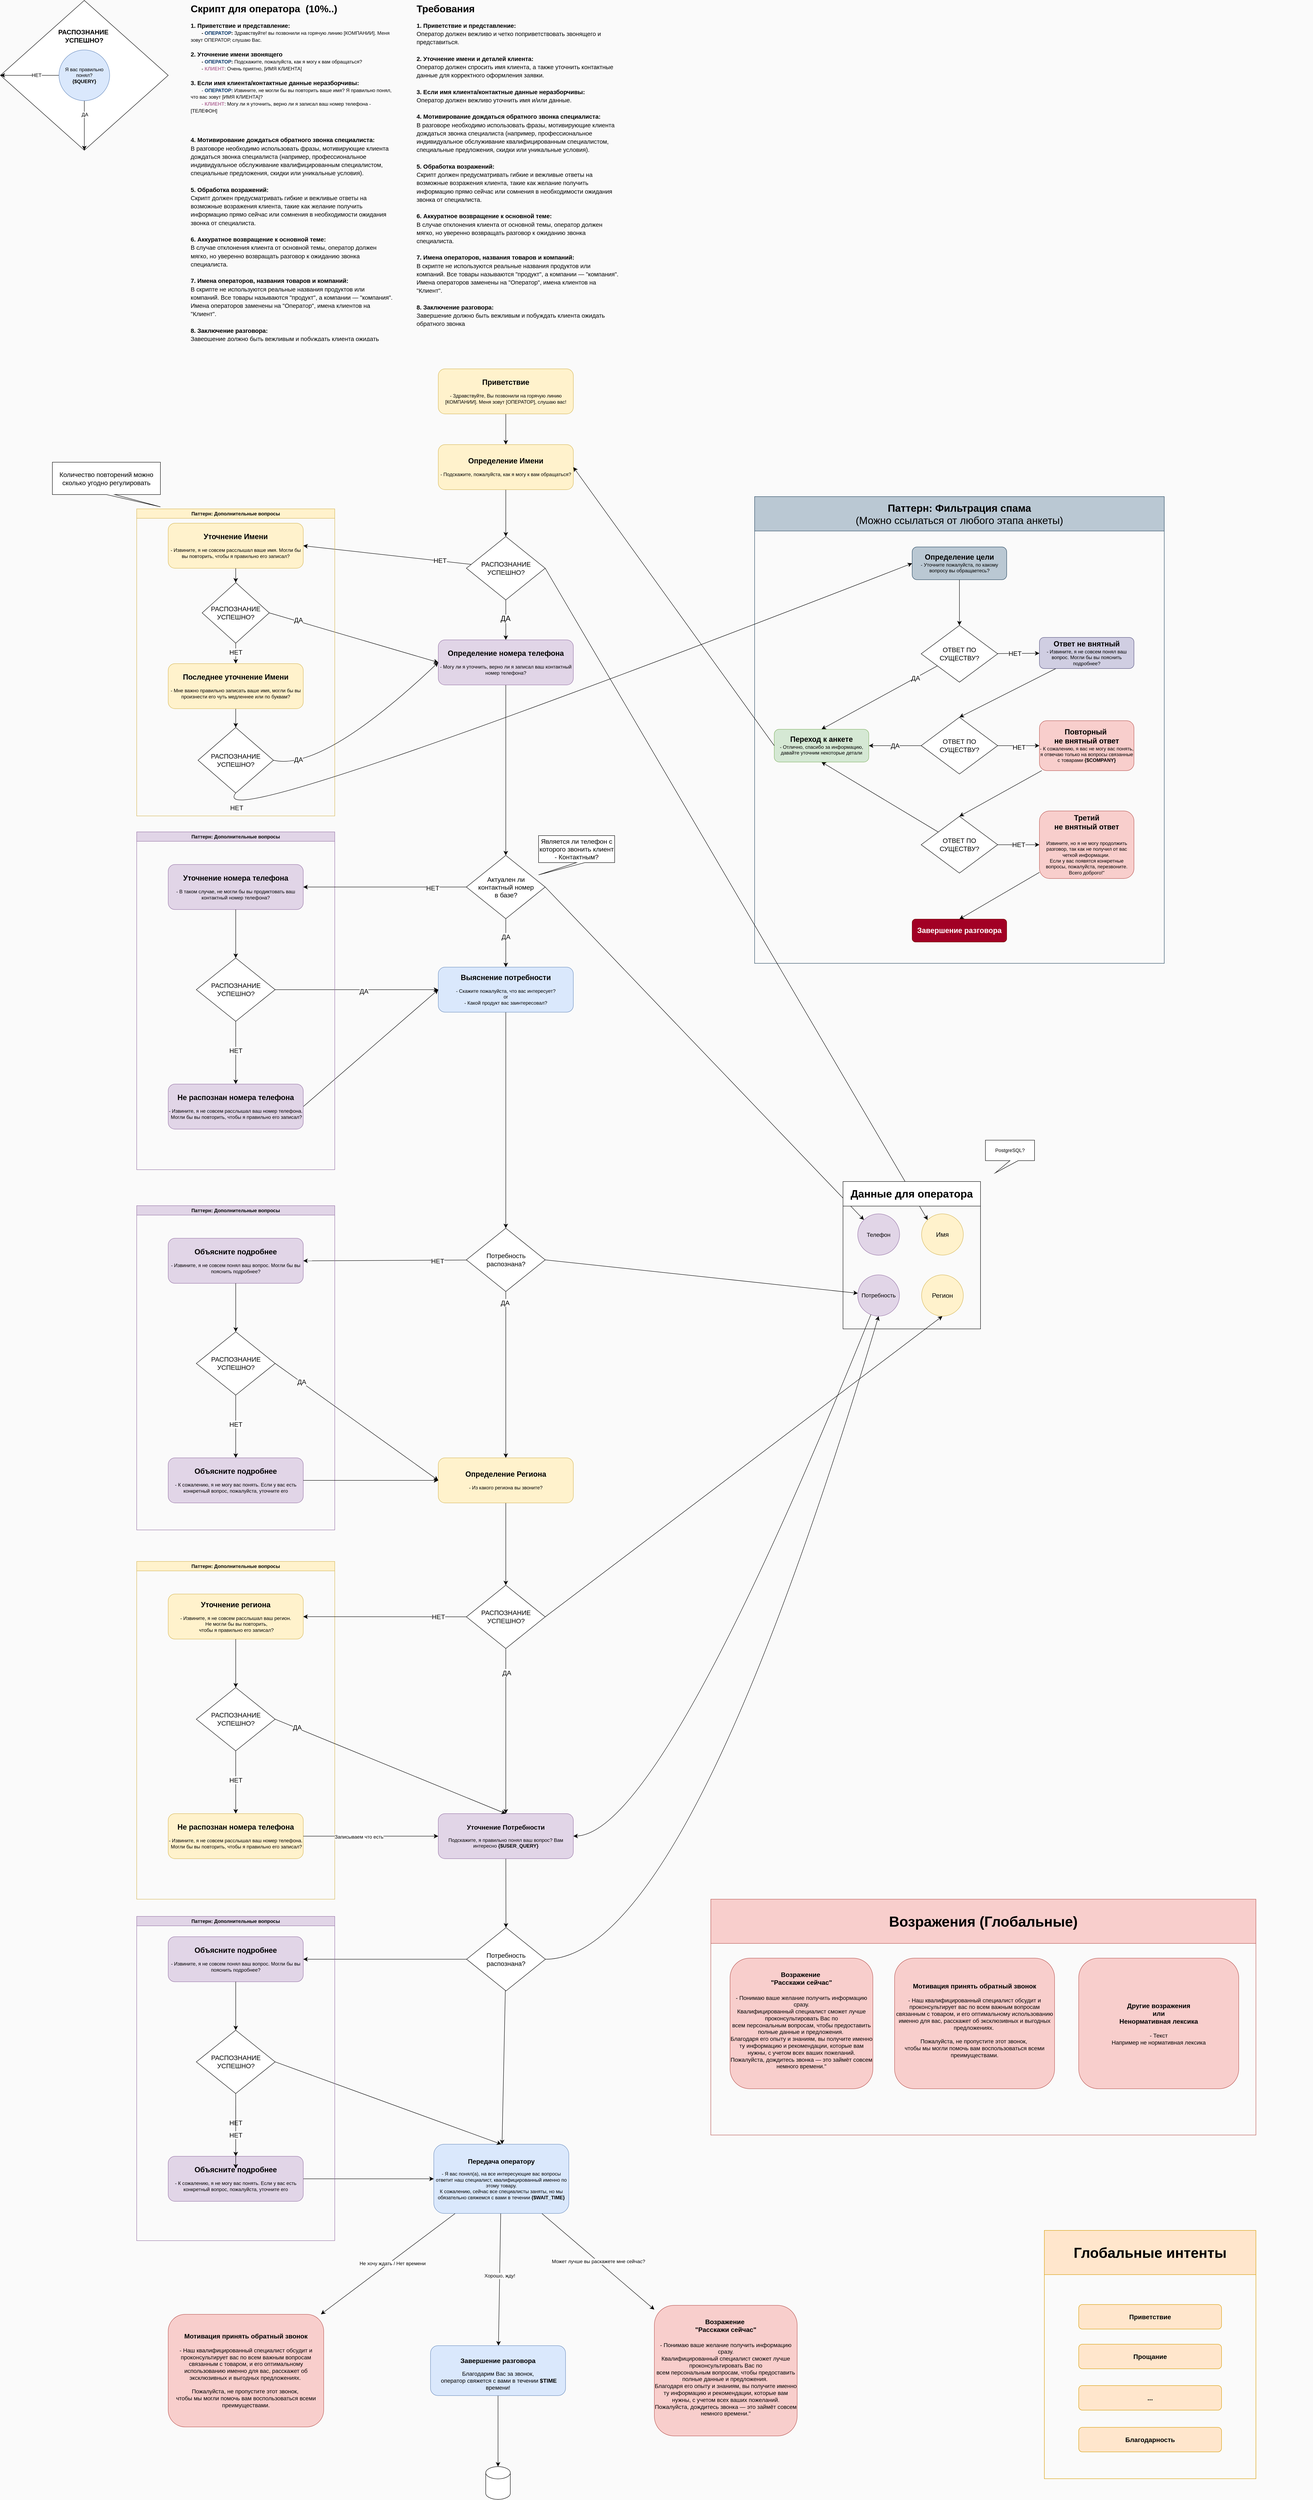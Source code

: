 <mxfile version="24.8.6">
  <diagram name="Страница — 1" id="4PJW_PjdBKuBqJXrM88N">
    <mxGraphModel dx="4320" dy="3364" grid="1" gridSize="12" guides="1" tooltips="1" connect="1" arrows="1" fold="1" page="1" pageScale="1" pageWidth="1600" pageHeight="900" background="#FAFAFA" math="0" shadow="0">
      <root>
        <mxCell id="0" />
        <mxCell id="1" parent="0" />
        <mxCell id="I0kQURk4yg3gE_exjXrF-1" value="&lt;h1 style=&quot;margin-top: 0px;&quot;&gt;Скрипт для оператора&amp;nbsp; (10%..)&lt;/h1&gt;&lt;p style=&quot;line-height:1.38;margin-top:0pt;margin-bottom:0pt;&quot; dir=&quot;ltr&quot;&gt;&lt;span style=&quot;font-size:11pt;font-family:Arial,sans-serif;color:#000000;background-color:transparent;font-weight:700;font-style:normal;font-variant:normal;text-decoration:none;vertical-align:baseline;white-space:pre;white-space:pre-wrap;&quot;&gt;1. Приветствие и представление:&lt;/span&gt;&lt;/p&gt;&lt;p style=&quot;line-height:1.38;margin-top:0pt;margin-bottom:0pt;&quot; dir=&quot;ltr&quot;&gt;&lt;b&gt;&lt;span style=&quot;white-space: pre;&quot;&gt;&#x9;&lt;/span&gt;- &lt;font color=&quot;#003366&quot;&gt;ОПЕРАТОР&lt;/font&gt;: &lt;/b&gt;Здравствуйте! вы позвонили на горячую линию [&lt;font color=&quot;#08080a&quot;&gt;КОМПАНИИ]. Меня зовут ОПЕРАТОР, слушаю Вас.&lt;/font&gt;&lt;br&gt;&lt;/p&gt;&lt;p style=&quot;line-height:1.38;margin-top:0pt;margin-bottom:0pt;&quot; dir=&quot;ltr&quot;&gt;&lt;br&gt;&lt;/p&gt;&lt;p style=&quot;line-height:1.38;margin-top:0pt;margin-bottom:0pt;&quot; dir=&quot;ltr&quot;&gt;&lt;span style=&quot;font-size:11pt;font-family:Arial,sans-serif;color:#000000;background-color:transparent;font-weight:700;font-style:normal;font-variant:normal;text-decoration:none;vertical-align:baseline;white-space:pre;white-space:pre-wrap;&quot;&gt;2. Уточнение имени звонящего&lt;/span&gt;&lt;/p&gt;&lt;p style=&quot;line-height:1.38;margin-top:0pt;margin-bottom:0pt;&quot; dir=&quot;ltr&quot;&gt;&lt;b&gt;&lt;span style=&quot;white-space: pre;&quot;&gt;&#x9;&lt;/span&gt;- &lt;font color=&quot;#003366&quot;&gt;ОПЕРАТОР&lt;/font&gt;: &lt;/b&gt;Подскажите, пожалуйста, как я могу к вам обращаться?&lt;/p&gt;&lt;p style=&quot;line-height:1.38;margin-top:0pt;margin-bottom:0pt;&quot; dir=&quot;ltr&quot;&gt;&lt;span style=&quot;white-space: pre;&quot;&gt;&#x9;&lt;/span&gt;- &lt;font color=&quot;#b5739d&quot;&gt;&lt;b&gt;КЛИЕНТ&lt;/b&gt;&lt;/font&gt;: Очень приятно, [ИМЯ КЛИЕНТА]&lt;br&gt;&lt;/p&gt;&lt;p style=&quot;line-height:1.38;margin-top:0pt;margin-bottom:0pt;&quot; dir=&quot;ltr&quot;&gt;&lt;br&gt;&lt;/p&gt;&lt;p style=&quot;line-height:1.38;margin-top:0pt;margin-bottom:0pt;&quot; dir=&quot;ltr&quot;&gt;&lt;span style=&quot;font-size:11pt;font-family:Arial,sans-serif;color:#000000;background-color:transparent;font-weight:700;font-style:normal;font-variant:normal;text-decoration:none;vertical-align:baseline;white-space:pre;white-space:pre-wrap;&quot;&gt;3. Если имя клиента/контактные данные неразборчивы: &lt;/span&gt;&lt;/p&gt;&lt;p style=&quot;line-height:1.38;margin-top:0pt;margin-bottom:0pt;&quot; dir=&quot;ltr&quot;&gt;&lt;span style=&quot;white-space: pre;&quot;&gt;&#x9;&lt;/span&gt;-&amp;nbsp;&lt;b style=&quot;background-color: initial;&quot;&gt;&lt;font color=&quot;#003366&quot;&gt;ОПЕРАТОР:&amp;nbsp;&lt;/font&gt;&lt;/b&gt;&lt;span style=&quot;background-color: initial;&quot;&gt;Извините, не могли бы вы повторить ваше имя? Я правильно понял, что вас зовут [ИМЯ КЛИЕНТА]?&lt;/span&gt;&lt;span style=&quot;background-color: initial; white-space: pre;&quot;&gt;&#x9;&lt;/span&gt;&lt;/p&gt;&lt;p style=&quot;line-height:1.38;margin-top:0pt;margin-bottom:0pt;&quot; dir=&quot;ltr&quot;&gt;&lt;font style=&quot;background-color: initial;&quot; color=&quot;#b5739d&quot;&gt;&lt;b&gt;&lt;span style=&quot;white-space: pre;&quot;&gt;&#x9;&lt;/span&gt;- КЛИЕНТ&lt;/b&gt;&lt;/font&gt;&lt;span style=&quot;background-color: initial;&quot;&gt;: Могу ли я уточнить, верно ли я записал ваш номер телефона - [ТЕЛЕФОН]&lt;/span&gt;&lt;/p&gt;&lt;p style=&quot;line-height:1.38;margin-top:0pt;margin-bottom:0pt;&quot; dir=&quot;ltr&quot;&gt;&lt;span style=&quot;background-color: initial;&quot;&gt;&lt;span style=&quot;white-space: pre;&quot;&gt;&#x9;&lt;/span&gt;&lt;br&gt;&lt;/span&gt;&lt;/p&gt;&lt;p style=&quot;line-height:1.38;margin-top:0pt;margin-bottom:0pt;&quot; dir=&quot;ltr&quot;&gt;&lt;br&gt;&lt;/p&gt;&lt;p style=&quot;line-height:1.38;margin-top:0pt;margin-bottom:0pt;&quot; dir=&quot;ltr&quot;&gt;&lt;span style=&quot;background-color: transparent; font-family: Arial, sans-serif; font-size: 11pt; white-space-collapse: preserve;&quot;&gt;&lt;br&gt;&lt;/span&gt;&lt;/p&gt;&lt;p style=&quot;line-height:1.38;margin-top:0pt;margin-bottom:0pt;&quot; dir=&quot;ltr&quot;&gt;&lt;span style=&quot;font-size:11pt;font-family:Arial,sans-serif;color:#000000;background-color:transparent;font-weight:700;font-style:normal;font-variant:normal;text-decoration:none;vertical-align:baseline;white-space:pre;white-space:pre-wrap;&quot;&gt;4. Мотивирование дождаться обратного звонка специалиста:&lt;/span&gt;&lt;/p&gt;&lt;p style=&quot;line-height:1.38;margin-top:0pt;margin-bottom:0pt;&quot; dir=&quot;ltr&quot;&gt;&lt;span style=&quot;font-size:11pt;font-family:Arial,sans-serif;color:#000000;background-color:transparent;font-weight:400;font-style:normal;font-variant:normal;text-decoration:none;vertical-align:baseline;white-space:pre;white-space:pre-wrap;&quot;&gt;В разговоре необходимо использовать фразы, мотивирующие клиента дождаться &lt;/span&gt;&lt;span style=&quot;background-color: transparent; font-family: Arial, sans-serif; font-size: 11pt; white-space-collapse: preserve;&quot;&gt;звонка специалиста (например, профессиональное индивидуальное обслуживание квалифицированным специалистом, специальные предложения, скидки или &lt;/span&gt;&lt;span style=&quot;background-color: transparent; font-family: Arial, sans-serif; font-size: 11pt; white-space-collapse: preserve; text-indent: 36pt;&quot;&gt;уникальные условия).&lt;/span&gt;&lt;/p&gt;&lt;p style=&quot;line-height:1.38;margin-top:0pt;margin-bottom:0pt;&quot; dir=&quot;ltr&quot;&gt;&lt;span style=&quot;font-size:11pt;font-family:Arial,sans-serif;color:#000000;background-color:transparent;font-weight:700;font-style:normal;font-variant:normal;text-decoration:none;vertical-align:baseline;white-space:pre;white-space:pre-wrap;&quot;&gt;&lt;br&gt;&lt;/span&gt;&lt;/p&gt;&lt;p style=&quot;line-height:1.38;margin-top:0pt;margin-bottom:0pt;&quot; dir=&quot;ltr&quot;&gt;&lt;span style=&quot;font-size:11pt;font-family:Arial,sans-serif;color:#000000;background-color:transparent;font-weight:700;font-style:normal;font-variant:normal;text-decoration:none;vertical-align:baseline;white-space:pre;white-space:pre-wrap;&quot;&gt;5. Обработка возражений:&lt;/span&gt;&lt;/p&gt;&lt;p style=&quot;line-height:1.38;margin-top:0pt;margin-bottom:0pt;&quot; dir=&quot;ltr&quot;&gt;&lt;span style=&quot;font-size:11pt;font-family:Arial,sans-serif;color:#000000;background-color:transparent;font-weight:400;font-style:normal;font-variant:normal;text-decoration:none;vertical-align:baseline;white-space:pre;white-space:pre-wrap;&quot;&gt;Скрипт должен предусматривать гибкие и вежливые ответы на возможные &lt;/span&gt;&lt;span style=&quot;background-color: transparent; font-family: Arial, sans-serif; font-size: 11pt; white-space-collapse: preserve; text-indent: 36pt;&quot;&gt;возражения клиента, такие как желание получить информацию прямо сейчас или &lt;/span&gt;&lt;span style=&quot;background-color: transparent; font-family: Arial, sans-serif; font-size: 11pt; white-space-collapse: preserve; text-indent: 36pt;&quot;&gt;сомнения в необходимости ожидания звонка от специалиста.&lt;/span&gt;&lt;/p&gt;&lt;p style=&quot;line-height:1.38;margin-top:0pt;margin-bottom:0pt;&quot; dir=&quot;ltr&quot;&gt;&lt;span style=&quot;font-size:11pt;font-family:Arial,sans-serif;color:#000000;background-color:transparent;font-weight:700;font-style:normal;font-variant:normal;text-decoration:none;vertical-align:baseline;white-space:pre;white-space:pre-wrap;&quot;&gt;&lt;br&gt;&lt;/span&gt;&lt;/p&gt;&lt;p style=&quot;line-height:1.38;margin-top:0pt;margin-bottom:0pt;&quot; dir=&quot;ltr&quot;&gt;&lt;span style=&quot;font-size:11pt;font-family:Arial,sans-serif;color:#000000;background-color:transparent;font-weight:700;font-style:normal;font-variant:normal;text-decoration:none;vertical-align:baseline;white-space:pre;white-space:pre-wrap;&quot;&gt;6. Аккуратное возвращение к основной теме:&lt;/span&gt;&lt;/p&gt;&lt;p style=&quot;line-height:1.38;margin-top:0pt;margin-bottom:0pt;&quot; dir=&quot;ltr&quot;&gt;&lt;span style=&quot;background-color: transparent; font-family: Arial, sans-serif; font-size: 11pt; white-space-collapse: preserve; text-indent: 36pt;&quot;&gt;В случае отклонения клиента от основной темы, оператор должен мягко, но &lt;/span&gt;&lt;span style=&quot;background-color: transparent; font-family: Arial, sans-serif; font-size: 11pt; white-space-collapse: preserve; text-indent: 36pt;&quot;&gt;уверенно возвращать разговор к ожиданию звонка специалиста.&lt;/span&gt;&lt;/p&gt;&lt;p style=&quot;line-height:1.38;margin-top:0pt;margin-bottom:0pt;&quot; dir=&quot;ltr&quot;&gt;&lt;span style=&quot;font-size:11pt;font-family:Arial,sans-serif;color:#000000;background-color:transparent;font-weight:700;font-style:normal;font-variant:normal;text-decoration:none;vertical-align:baseline;white-space:pre;white-space:pre-wrap;&quot;&gt;&lt;br&gt;&lt;/span&gt;&lt;/p&gt;&lt;p style=&quot;line-height:1.38;margin-top:0pt;margin-bottom:0pt;&quot; dir=&quot;ltr&quot;&gt;&lt;span style=&quot;font-size:11pt;font-family:Arial,sans-serif;color:#000000;background-color:transparent;font-weight:700;font-style:normal;font-variant:normal;text-decoration:none;vertical-align:baseline;white-space:pre;white-space:pre-wrap;&quot;&gt;7. Имена операторов, названия товаров и компаний:&lt;/span&gt;&lt;/p&gt;&lt;p style=&quot;line-height:1.38;margin-top:0pt;margin-bottom:0pt;&quot; dir=&quot;ltr&quot;&gt;&lt;span style=&quot;font-size:11pt;font-family:Arial,sans-serif;color:#000000;background-color:transparent;font-weight:400;font-style:normal;font-variant:normal;text-decoration:none;vertical-align:baseline;white-space:pre;white-space:pre-wrap;&quot;&gt;В скрипте не используются реальные названия продуктов или компаний. Все &lt;/span&gt;&lt;span style=&quot;background-color: transparent; font-family: Arial, sans-serif; font-size: 11pt; white-space-collapse: preserve; text-indent: 36pt;&quot;&gt;товары называются &quot;продукт&quot;, а компании — &quot;компания&quot;. Имена операторов &lt;/span&gt;&lt;span style=&quot;background-color: transparent; font-family: Arial, sans-serif; font-size: 11pt; white-space-collapse: preserve; text-indent: 36pt;&quot;&gt;заменены на &quot;Оператор&quot;, имена клиентов на &quot;Клиент&quot;.&lt;/span&gt;&lt;/p&gt;&lt;p style=&quot;line-height:1.38;margin-top:0pt;margin-bottom:0pt;&quot; dir=&quot;ltr&quot;&gt;&lt;span style=&quot;font-size:11pt;font-family:Arial,sans-serif;color:#000000;background-color:transparent;font-weight:700;font-style:normal;font-variant:normal;text-decoration:none;vertical-align:baseline;white-space:pre;white-space:pre-wrap;&quot;&gt;&lt;br&gt;&lt;/span&gt;&lt;/p&gt;&lt;p style=&quot;line-height:1.38;margin-top:0pt;margin-bottom:0pt;&quot; dir=&quot;ltr&quot;&gt;&lt;span style=&quot;font-size:11pt;font-family:Arial,sans-serif;color:#000000;background-color:transparent;font-weight:700;font-style:normal;font-variant:normal;text-decoration:none;vertical-align:baseline;white-space:pre;white-space:pre-wrap;&quot;&gt;8. Заключение разговора:&lt;/span&gt;&lt;/p&gt;&lt;p style=&quot;line-height:1.38;margin-top:0pt;margin-bottom:0pt;&quot; dir=&quot;ltr&quot;&gt;&lt;span style=&quot;font-size:11pt;font-family:Arial,sans-serif;color:#000000;background-color:transparent;font-weight:400;font-style:normal;font-variant:normal;text-decoration:none;vertical-align:baseline;white-space:pre;white-space:pre-wrap;&quot;&gt;Завершение должно быть вежливым и побуждать клиента ожидать обратного &lt;/span&gt;&lt;span style=&quot;background-color: transparent; font-family: Arial, sans-serif; font-size: 11pt; white-space-collapse: preserve; text-indent: 36pt;&quot;&gt;звонка&lt;/span&gt;&lt;/p&gt;" style="text;html=1;whiteSpace=wrap;overflow=hidden;rounded=0;" parent="1" vertex="1">
          <mxGeometry x="2088" y="-876.0" width="500" height="829" as="geometry" />
        </mxCell>
        <mxCell id="I0kQURk4yg3gE_exjXrF-2" style="edgeStyle=orthogonalEdgeStyle;rounded=0;orthogonalLoop=1;jettySize=auto;html=1;exitX=0.5;exitY=1;exitDx=0;exitDy=0;" parent="1" source="I0kQURk4yg3gE_exjXrF-1" target="I0kQURk4yg3gE_exjXrF-1" edge="1">
          <mxGeometry relative="1" as="geometry" />
        </mxCell>
        <mxCell id="I0kQURk4yg3gE_exjXrF-3" value="&lt;h1 style=&quot;margin-top: 0px;&quot;&gt;Требования&lt;/h1&gt;&lt;p style=&quot;line-height:1.38;margin-top:0pt;margin-bottom:0pt;&quot; dir=&quot;ltr&quot;&gt;&lt;span style=&quot;font-size:11pt;font-family:Arial,sans-serif;color:#000000;background-color:transparent;font-weight:700;font-style:normal;font-variant:normal;text-decoration:none;vertical-align:baseline;white-space:pre;white-space:pre-wrap;&quot;&gt;1. Приветствие и представление:&lt;/span&gt;&lt;/p&gt;&lt;p style=&quot;line-height:1.38;margin-top:0pt;margin-bottom:0pt;&quot; dir=&quot;ltr&quot;&gt;&lt;span style=&quot;font-size:11pt;font-family:Arial,sans-serif;color:#000000;background-color:transparent;font-weight:400;font-style:normal;font-variant:normal;text-decoration:none;vertical-align:baseline;white-space:pre;white-space:pre-wrap;&quot;&gt;Оператор должен вежливо и четко поприветствовать звонящего и представиться.&lt;/span&gt;&lt;/p&gt;&lt;p style=&quot;line-height:1.38;margin-top:0pt;margin-bottom:0pt;&quot; dir=&quot;ltr&quot;&gt;&lt;span style=&quot;font-size:11pt;font-family:Arial,sans-serif;color:#000000;background-color:transparent;font-weight:700;font-style:normal;font-variant:normal;text-decoration:none;vertical-align:baseline;white-space:pre;white-space:pre-wrap;&quot;&gt;&lt;br&gt;&lt;/span&gt;&lt;/p&gt;&lt;p style=&quot;line-height:1.38;margin-top:0pt;margin-bottom:0pt;&quot; dir=&quot;ltr&quot;&gt;&lt;span style=&quot;font-size:11pt;font-family:Arial,sans-serif;color:#000000;background-color:transparent;font-weight:700;font-style:normal;font-variant:normal;text-decoration:none;vertical-align:baseline;white-space:pre;white-space:pre-wrap;&quot;&gt;2. Уточнение имени и деталей клиента:&lt;/span&gt;&lt;/p&gt;&lt;p style=&quot;line-height:1.38;margin-top:0pt;margin-bottom:0pt;&quot; dir=&quot;ltr&quot;&gt;&lt;span style=&quot;font-size:11pt;font-family:Arial,sans-serif;color:#000000;background-color:transparent;font-weight:400;font-style:normal;font-variant:normal;text-decoration:none;vertical-align:baseline;white-space:pre;white-space:pre-wrap;&quot;&gt;Оператор должен спросить имя клиента, а также уточнить контактные данные &lt;/span&gt;&lt;span style=&quot;background-color: transparent; font-family: Arial, sans-serif; font-size: 11pt; white-space-collapse: preserve; text-indent: 36pt;&quot;&gt;для корректного оформления заявки.&lt;/span&gt;&lt;/p&gt;&lt;p style=&quot;line-height:1.38;margin-top:0pt;margin-bottom:0pt;&quot; dir=&quot;ltr&quot;&gt;&lt;span style=&quot;font-size:11pt;font-family:Arial,sans-serif;color:#000000;background-color:transparent;font-weight:700;font-style:normal;font-variant:normal;text-decoration:none;vertical-align:baseline;white-space:pre;white-space:pre-wrap;&quot;&gt;&lt;br&gt;&lt;/span&gt;&lt;/p&gt;&lt;p style=&quot;line-height:1.38;margin-top:0pt;margin-bottom:0pt;&quot; dir=&quot;ltr&quot;&gt;&lt;span style=&quot;font-size:11pt;font-family:Arial,sans-serif;color:#000000;background-color:transparent;font-weight:700;font-style:normal;font-variant:normal;text-decoration:none;vertical-align:baseline;white-space:pre;white-space:pre-wrap;&quot;&gt;3. Если имя клиента/контактные данные неразборчивы: &lt;/span&gt;&lt;/p&gt;&lt;p style=&quot;line-height:1.38;margin-top:0pt;margin-bottom:0pt;&quot; dir=&quot;ltr&quot;&gt;&lt;span style=&quot;background-color: transparent; font-family: Arial, sans-serif; font-size: 11pt; white-space-collapse: preserve;&quot;&gt;Оператор должен вежливо уточнить имя и/или данные.&lt;/span&gt;&lt;/p&gt;&lt;p style=&quot;line-height:1.38;margin-top:0pt;margin-bottom:0pt;&quot; dir=&quot;ltr&quot;&gt;&lt;span style=&quot;background-color: transparent; font-family: Arial, sans-serif; font-size: 11pt; white-space-collapse: preserve;&quot;&gt;&lt;br&gt;&lt;/span&gt;&lt;/p&gt;&lt;p style=&quot;line-height:1.38;margin-top:0pt;margin-bottom:0pt;&quot; dir=&quot;ltr&quot;&gt;&lt;span style=&quot;font-size:11pt;font-family:Arial,sans-serif;color:#000000;background-color:transparent;font-weight:700;font-style:normal;font-variant:normal;text-decoration:none;vertical-align:baseline;white-space:pre;white-space:pre-wrap;&quot;&gt;4. Мотивирование дождаться обратного звонка специалиста:&lt;/span&gt;&lt;/p&gt;&lt;p style=&quot;line-height:1.38;margin-top:0pt;margin-bottom:0pt;&quot; dir=&quot;ltr&quot;&gt;&lt;span style=&quot;font-size:11pt;font-family:Arial,sans-serif;color:#000000;background-color:transparent;font-weight:400;font-style:normal;font-variant:normal;text-decoration:none;vertical-align:baseline;white-space:pre;white-space:pre-wrap;&quot;&gt;В разговоре необходимо использовать фразы, мотивирующие клиента дождаться &lt;/span&gt;&lt;span style=&quot;background-color: transparent; font-family: Arial, sans-serif; font-size: 11pt; white-space-collapse: preserve;&quot;&gt;звонка специалиста (например, профессиональное индивидуальное обслуживание квалифицированным специалистом, специальные предложения, скидки или &lt;/span&gt;&lt;span style=&quot;background-color: transparent; font-family: Arial, sans-serif; font-size: 11pt; white-space-collapse: preserve; text-indent: 36pt;&quot;&gt;уникальные условия).&lt;/span&gt;&lt;/p&gt;&lt;p style=&quot;line-height:1.38;margin-top:0pt;margin-bottom:0pt;&quot; dir=&quot;ltr&quot;&gt;&lt;span style=&quot;font-size:11pt;font-family:Arial,sans-serif;color:#000000;background-color:transparent;font-weight:700;font-style:normal;font-variant:normal;text-decoration:none;vertical-align:baseline;white-space:pre;white-space:pre-wrap;&quot;&gt;&lt;br&gt;&lt;/span&gt;&lt;/p&gt;&lt;p style=&quot;line-height:1.38;margin-top:0pt;margin-bottom:0pt;&quot; dir=&quot;ltr&quot;&gt;&lt;span style=&quot;font-size:11pt;font-family:Arial,sans-serif;color:#000000;background-color:transparent;font-weight:700;font-style:normal;font-variant:normal;text-decoration:none;vertical-align:baseline;white-space:pre;white-space:pre-wrap;&quot;&gt;5. Обработка возражений:&lt;/span&gt;&lt;/p&gt;&lt;p style=&quot;line-height:1.38;margin-top:0pt;margin-bottom:0pt;&quot; dir=&quot;ltr&quot;&gt;&lt;span style=&quot;font-size:11pt;font-family:Arial,sans-serif;color:#000000;background-color:transparent;font-weight:400;font-style:normal;font-variant:normal;text-decoration:none;vertical-align:baseline;white-space:pre;white-space:pre-wrap;&quot;&gt;Скрипт должен предусматривать гибкие и вежливые ответы на возможные &lt;/span&gt;&lt;span style=&quot;background-color: transparent; font-family: Arial, sans-serif; font-size: 11pt; white-space-collapse: preserve; text-indent: 36pt;&quot;&gt;возражения клиента, такие как желание получить информацию прямо сейчас или &lt;/span&gt;&lt;span style=&quot;background-color: transparent; font-family: Arial, sans-serif; font-size: 11pt; white-space-collapse: preserve; text-indent: 36pt;&quot;&gt;сомнения в необходимости ожидания звонка от специалиста.&lt;/span&gt;&lt;/p&gt;&lt;p style=&quot;line-height:1.38;margin-top:0pt;margin-bottom:0pt;&quot; dir=&quot;ltr&quot;&gt;&lt;span style=&quot;font-size:11pt;font-family:Arial,sans-serif;color:#000000;background-color:transparent;font-weight:700;font-style:normal;font-variant:normal;text-decoration:none;vertical-align:baseline;white-space:pre;white-space:pre-wrap;&quot;&gt;&lt;br&gt;&lt;/span&gt;&lt;/p&gt;&lt;p style=&quot;line-height:1.38;margin-top:0pt;margin-bottom:0pt;&quot; dir=&quot;ltr&quot;&gt;&lt;span style=&quot;font-size:11pt;font-family:Arial,sans-serif;color:#000000;background-color:transparent;font-weight:700;font-style:normal;font-variant:normal;text-decoration:none;vertical-align:baseline;white-space:pre;white-space:pre-wrap;&quot;&gt;6. Аккуратное возвращение к основной теме:&lt;/span&gt;&lt;/p&gt;&lt;p style=&quot;line-height:1.38;margin-top:0pt;margin-bottom:0pt;&quot; dir=&quot;ltr&quot;&gt;&lt;span style=&quot;background-color: transparent; font-family: Arial, sans-serif; font-size: 11pt; white-space-collapse: preserve; text-indent: 36pt;&quot;&gt;В случае отклонения клиента от основной темы, оператор должен мягко, но &lt;/span&gt;&lt;span style=&quot;background-color: transparent; font-family: Arial, sans-serif; font-size: 11pt; white-space-collapse: preserve; text-indent: 36pt;&quot;&gt;уверенно возвращать разговор к ожиданию звонка специалиста.&lt;/span&gt;&lt;/p&gt;&lt;p style=&quot;line-height:1.38;margin-top:0pt;margin-bottom:0pt;&quot; dir=&quot;ltr&quot;&gt;&lt;span style=&quot;font-size:11pt;font-family:Arial,sans-serif;color:#000000;background-color:transparent;font-weight:700;font-style:normal;font-variant:normal;text-decoration:none;vertical-align:baseline;white-space:pre;white-space:pre-wrap;&quot;&gt;&lt;br&gt;&lt;/span&gt;&lt;/p&gt;&lt;p style=&quot;line-height:1.38;margin-top:0pt;margin-bottom:0pt;&quot; dir=&quot;ltr&quot;&gt;&lt;span style=&quot;font-size:11pt;font-family:Arial,sans-serif;color:#000000;background-color:transparent;font-weight:700;font-style:normal;font-variant:normal;text-decoration:none;vertical-align:baseline;white-space:pre;white-space:pre-wrap;&quot;&gt;7. Имена операторов, названия товаров и компаний:&lt;/span&gt;&lt;/p&gt;&lt;p style=&quot;line-height:1.38;margin-top:0pt;margin-bottom:0pt;&quot; dir=&quot;ltr&quot;&gt;&lt;span style=&quot;font-size:11pt;font-family:Arial,sans-serif;color:#000000;background-color:transparent;font-weight:400;font-style:normal;font-variant:normal;text-decoration:none;vertical-align:baseline;white-space:pre;white-space:pre-wrap;&quot;&gt;В скрипте не используются реальные названия продуктов или компаний. Все &lt;/span&gt;&lt;span style=&quot;background-color: transparent; font-family: Arial, sans-serif; font-size: 11pt; white-space-collapse: preserve; text-indent: 36pt;&quot;&gt;товары называются &quot;продукт&quot;, а компании — &quot;компания&quot;. Имена операторов &lt;/span&gt;&lt;span style=&quot;background-color: transparent; font-family: Arial, sans-serif; font-size: 11pt; white-space-collapse: preserve; text-indent: 36pt;&quot;&gt;заменены на &quot;Оператор&quot;, имена клиентов на &quot;Клиент&quot;.&lt;/span&gt;&lt;/p&gt;&lt;p style=&quot;line-height:1.38;margin-top:0pt;margin-bottom:0pt;&quot; dir=&quot;ltr&quot;&gt;&lt;span style=&quot;font-size:11pt;font-family:Arial,sans-serif;color:#000000;background-color:transparent;font-weight:700;font-style:normal;font-variant:normal;text-decoration:none;vertical-align:baseline;white-space:pre;white-space:pre-wrap;&quot;&gt;&lt;br&gt;&lt;/span&gt;&lt;/p&gt;&lt;p style=&quot;line-height:1.38;margin-top:0pt;margin-bottom:0pt;&quot; dir=&quot;ltr&quot;&gt;&lt;span style=&quot;font-size:11pt;font-family:Arial,sans-serif;color:#000000;background-color:transparent;font-weight:700;font-style:normal;font-variant:normal;text-decoration:none;vertical-align:baseline;white-space:pre;white-space:pre-wrap;&quot;&gt;8. Заключение разговора:&lt;/span&gt;&lt;/p&gt;&lt;p style=&quot;line-height:1.38;margin-top:0pt;margin-bottom:0pt;&quot; dir=&quot;ltr&quot;&gt;&lt;span style=&quot;font-size:11pt;font-family:Arial,sans-serif;color:#000000;background-color:transparent;font-weight:400;font-style:normal;font-variant:normal;text-decoration:none;vertical-align:baseline;white-space:pre;white-space:pre-wrap;&quot;&gt;Завершение должно быть вежливым и побуждать клиента ожидать обратного &lt;/span&gt;&lt;span style=&quot;background-color: transparent; font-family: Arial, sans-serif; font-size: 11pt; white-space-collapse: preserve; text-indent: 36pt;&quot;&gt;звонка&lt;/span&gt;&lt;/p&gt;" style="text;html=1;whiteSpace=wrap;overflow=hidden;rounded=0;" parent="1" vertex="1">
          <mxGeometry x="2640" y="-876" width="500" height="829" as="geometry" />
        </mxCell>
        <mxCell id="kVmxGX0dmcAwJV_PvKGp-133" style="edgeStyle=none;curved=1;rounded=0;orthogonalLoop=1;jettySize=auto;html=1;fontSize=12;startSize=8;endSize=8;" edge="1" parent="1" source="I0kQURk4yg3gE_exjXrF-74" target="I0kQURk4yg3gE_exjXrF-77">
          <mxGeometry relative="1" as="geometry" />
        </mxCell>
        <mxCell id="I0kQURk4yg3gE_exjXrF-74" value="&lt;b&gt;&lt;font style=&quot;font-size: 18px;&quot;&gt;Приветствие&lt;/font&gt;&lt;/b&gt;&lt;div&gt;&lt;b&gt;&lt;br&gt;&lt;/b&gt;&lt;div&gt;- Здравствуйте, Вы позвонили на горячую линию [КОМПАНИИ]. Меня зовут [ОПЕРАТОР], слушаю вас!&lt;/div&gt;&lt;/div&gt;" style="rounded=1;whiteSpace=wrap;html=1;fillColor=#fff2cc;strokeColor=#d6b656;" parent="1" vertex="1">
          <mxGeometry x="2694.99" y="24" width="330" height="110" as="geometry" />
        </mxCell>
        <mxCell id="I0kQURk4yg3gE_exjXrF-199" style="edgeStyle=none;curved=1;rounded=0;orthogonalLoop=1;jettySize=auto;html=1;entryX=0.5;entryY=0;entryDx=0;entryDy=0;fontSize=12;startSize=8;endSize=8;" parent="1" source="I0kQURk4yg3gE_exjXrF-77" target="I0kQURk4yg3gE_exjXrF-198" edge="1">
          <mxGeometry relative="1" as="geometry" />
        </mxCell>
        <mxCell id="I0kQURk4yg3gE_exjXrF-77" value="&lt;b&gt;&lt;font style=&quot;font-size: 18px;&quot;&gt;Определение Имени&lt;/font&gt;&lt;/b&gt;&lt;br&gt;&lt;div&gt;&lt;b&gt;&lt;br&gt;&lt;/b&gt;&lt;div&gt;- Подскажите, пожалуйста, как я могу к вам обращаться?&lt;/div&gt;&lt;/div&gt;" style="rounded=1;whiteSpace=wrap;html=1;fillColor=#fff2cc;strokeColor=#d6b656;" parent="1" vertex="1">
          <mxGeometry x="2694.99" y="209" width="330" height="110" as="geometry" />
        </mxCell>
        <mxCell id="kVmxGX0dmcAwJV_PvKGp-10" style="edgeStyle=none;curved=1;rounded=0;orthogonalLoop=1;jettySize=auto;html=1;fontSize=12;startSize=8;endSize=8;" edge="1" parent="1" source="I0kQURk4yg3gE_exjXrF-79" target="kVmxGX0dmcAwJV_PvKGp-9">
          <mxGeometry relative="1" as="geometry" />
        </mxCell>
        <mxCell id="I0kQURk4yg3gE_exjXrF-79" value="&lt;b&gt;&lt;font style=&quot;font-size: 18px;&quot;&gt;Определение номера телефона&lt;/font&gt;&lt;/b&gt;&lt;div&gt;&lt;b&gt;&lt;br&gt;&lt;/b&gt;&lt;/div&gt;&lt;div&gt;- Могу ли я уточнить, верно ли я записал ваш контактный номер телефона?&lt;/div&gt;" style="rounded=1;whiteSpace=wrap;html=1;fillColor=#e1d5e7;strokeColor=#9673a6;" parent="1" vertex="1">
          <mxGeometry x="2695" y="686" width="330" height="110" as="geometry" />
        </mxCell>
        <mxCell id="kVmxGX0dmcAwJV_PvKGp-16" style="edgeStyle=none;curved=1;rounded=0;orthogonalLoop=1;jettySize=auto;html=1;fontSize=12;startSize=8;endSize=8;entryX=0.5;entryY=0;entryDx=0;entryDy=0;" edge="1" parent="1" source="I0kQURk4yg3gE_exjXrF-82" target="kVmxGX0dmcAwJV_PvKGp-17">
          <mxGeometry relative="1" as="geometry">
            <mxPoint x="2860" y="1958" as="targetPoint" />
          </mxGeometry>
        </mxCell>
        <mxCell id="I0kQURk4yg3gE_exjXrF-82" value="&lt;b&gt;&lt;font style=&quot;font-size: 18px;&quot;&gt;Выяснение потребности&lt;/font&gt;&lt;/b&gt;&lt;div&gt;&lt;b&gt;&lt;br&gt;&lt;/b&gt;&lt;/div&gt;&lt;div&gt;- Скажите пожалуйста, что вас интересует?&lt;/div&gt;&lt;div&gt;or&lt;/div&gt;&lt;div&gt;- Какой продукт вас заинтересовал?&lt;/div&gt;" style="rounded=1;whiteSpace=wrap;html=1;fillColor=#dae8fc;strokeColor=#6c8ebf;" parent="1" vertex="1">
          <mxGeometry x="2695" y="1485.34" width="330" height="110" as="geometry" />
        </mxCell>
        <mxCell id="kVmxGX0dmcAwJV_PvKGp-38" style="edgeStyle=none;curved=1;rounded=0;orthogonalLoop=1;jettySize=auto;html=1;fontSize=12;startSize=8;endSize=8;" edge="1" parent="1" source="I0kQURk4yg3gE_exjXrF-84" target="kVmxGX0dmcAwJV_PvKGp-37">
          <mxGeometry relative="1" as="geometry" />
        </mxCell>
        <mxCell id="I0kQURk4yg3gE_exjXrF-84" value="&lt;b&gt;&lt;font style=&quot;font-size: 18px;&quot;&gt;Определение Региона&lt;/font&gt;&lt;/b&gt;&lt;br&gt;&lt;div&gt;&lt;b&gt;&lt;br&gt;&lt;/b&gt;&lt;/div&gt;&lt;div&gt;- Из какого региона вы звоните?&lt;/div&gt;" style="rounded=1;whiteSpace=wrap;html=1;fillColor=#fff2cc;strokeColor=#d6b656;" parent="1" vertex="1">
          <mxGeometry x="2694.98" y="2684" width="330" height="110" as="geometry" />
        </mxCell>
        <mxCell id="kVmxGX0dmcAwJV_PvKGp-71" style="edgeStyle=none;curved=1;rounded=0;orthogonalLoop=1;jettySize=auto;html=1;fontSize=12;startSize=8;endSize=8;" edge="1" parent="1" source="I0kQURk4yg3gE_exjXrF-88" target="kVmxGX0dmcAwJV_PvKGp-68">
          <mxGeometry relative="1" as="geometry" />
        </mxCell>
        <mxCell id="I0kQURk4yg3gE_exjXrF-88" value="&lt;b&gt;&lt;font style=&quot;font-size: 16px;&quot;&gt;Уточнение Потребности&lt;/font&gt;&lt;/b&gt;&lt;br&gt;&lt;div&gt;&lt;b&gt;&lt;br&gt;&lt;/b&gt;&lt;/div&gt;&lt;div&gt;Подскажите, я правильно понял ваш вопрос? Вам интересно &lt;b&gt;{$USER_QUERY}&lt;/b&gt;&lt;/div&gt;" style="rounded=1;whiteSpace=wrap;html=1;fillColor=#e1d5e7;strokeColor=#9673a6;" parent="1" vertex="1">
          <mxGeometry x="2694.98" y="3553" width="330" height="110" as="geometry" />
        </mxCell>
        <mxCell id="I0kQURk4yg3gE_exjXrF-108" value="" style="edgeStyle=none;curved=1;rounded=0;orthogonalLoop=1;jettySize=auto;html=1;fontSize=12;startSize=8;endSize=8;" parent="1" edge="1">
          <mxGeometry relative="1" as="geometry">
            <mxPoint x="2177.0" y="1491.0" as="sourcePoint" />
          </mxGeometry>
        </mxCell>
        <mxCell id="I0kQURk4yg3gE_exjXrF-99" style="edgeStyle=none;curved=1;rounded=0;orthogonalLoop=1;jettySize=auto;html=1;entryX=0.4;entryY=0.1;entryDx=0;entryDy=0;entryPerimeter=0;fontSize=12;startSize=8;endSize=8;exitX=0.55;exitY=0.95;exitDx=0;exitDy=0;exitPerimeter=0;" parent="1" edge="1">
          <mxGeometry relative="1" as="geometry">
            <mxPoint x="1941.5" y="1017.3" as="sourcePoint" />
          </mxGeometry>
        </mxCell>
        <mxCell id="I0kQURk4yg3gE_exjXrF-103" style="edgeStyle=none;curved=1;rounded=0;orthogonalLoop=1;jettySize=auto;html=1;entryX=0.625;entryY=0.2;entryDx=0;entryDy=0;entryPerimeter=0;fontSize=12;startSize=8;endSize=8;exitX=0.31;exitY=0.8;exitDx=0;exitDy=0;exitPerimeter=0;" parent="1" edge="1">
          <mxGeometry relative="1" as="geometry">
            <mxPoint x="2225.9" y="1079.9" as="sourcePoint" />
          </mxGeometry>
        </mxCell>
        <mxCell id="I0kQURk4yg3gE_exjXrF-119" value="" style="edgeStyle=none;curved=1;rounded=0;orthogonalLoop=1;jettySize=auto;html=1;fontSize=12;startSize=8;endSize=8;" parent="1" source="I0kQURk4yg3gE_exjXrF-112" target="I0kQURk4yg3gE_exjXrF-118" edge="1">
          <mxGeometry relative="1" as="geometry" />
        </mxCell>
        <mxCell id="I0kQURk4yg3gE_exjXrF-125" value="Хорошо, жду!" style="edgeLabel;html=1;align=center;verticalAlign=middle;resizable=0;points=[];fontSize=12;" parent="I0kQURk4yg3gE_exjXrF-119" vertex="1" connectable="0">
          <mxGeometry x="-0.059" relative="1" as="geometry">
            <mxPoint as="offset" />
          </mxGeometry>
        </mxCell>
        <mxCell id="I0kQURk4yg3gE_exjXrF-123" value="" style="edgeStyle=none;curved=1;rounded=0;orthogonalLoop=1;jettySize=auto;html=1;fontSize=12;startSize=8;endSize=8;" parent="1" source="I0kQURk4yg3gE_exjXrF-112" target="I0kQURk4yg3gE_exjXrF-122" edge="1">
          <mxGeometry relative="1" as="geometry" />
        </mxCell>
        <mxCell id="I0kQURk4yg3gE_exjXrF-124" value="Не хочу ждать / Нет времени" style="edgeLabel;html=1;align=center;verticalAlign=middle;resizable=0;points=[];fontSize=12;" parent="I0kQURk4yg3gE_exjXrF-123" vertex="1" connectable="0">
          <mxGeometry x="-0.051" y="5" relative="1" as="geometry">
            <mxPoint x="-1" y="1" as="offset" />
          </mxGeometry>
        </mxCell>
        <mxCell id="I0kQURk4yg3gE_exjXrF-128" value="Может лучше вы раскажете мне сейчас?" style="edgeStyle=none;curved=1;rounded=0;orthogonalLoop=1;jettySize=auto;html=1;fontSize=12;startSize=8;endSize=8;" parent="1" source="I0kQURk4yg3gE_exjXrF-112" target="I0kQURk4yg3gE_exjXrF-127" edge="1">
          <mxGeometry relative="1" as="geometry" />
        </mxCell>
        <mxCell id="I0kQURk4yg3gE_exjXrF-112" value="&lt;span style=&quot;font-size: 16px;&quot;&gt;&lt;b&gt;Передача оператору&lt;/b&gt;&lt;/span&gt;&lt;div&gt;&lt;div&gt;&lt;b&gt;&lt;br&gt;&lt;/b&gt;&lt;/div&gt;&lt;div&gt;- Я вас понял(a), на все интересующие вас вопросы ответит наш специалист, квалифицированный именно по этому товару.&lt;/div&gt;&lt;/div&gt;&lt;div&gt;К сожалению, сейчас все специалисты заняты, но мы обязательно свяжемся с вами в течении &lt;b&gt;{$WAIT_TIME}&lt;/b&gt;&lt;/div&gt;" style="rounded=1;whiteSpace=wrap;html=1;fillColor=#dae8fc;strokeColor=#6c8ebf;" parent="1" vertex="1">
          <mxGeometry x="2684" y="4360.5" width="330" height="169" as="geometry" />
        </mxCell>
        <mxCell id="kVmxGX0dmcAwJV_PvKGp-152" style="edgeStyle=none;curved=1;rounded=0;orthogonalLoop=1;jettySize=auto;html=1;fontSize=12;startSize=8;endSize=8;" edge="1" parent="1" source="I0kQURk4yg3gE_exjXrF-118" target="kVmxGX0dmcAwJV_PvKGp-153">
          <mxGeometry relative="1" as="geometry">
            <mxPoint x="2841" y="5124.0" as="targetPoint" />
          </mxGeometry>
        </mxCell>
        <mxCell id="I0kQURk4yg3gE_exjXrF-118" value="&lt;div&gt;&lt;br&gt;&lt;/div&gt;&lt;div&gt;&lt;span style=&quot;font-size: 16px;&quot;&gt;&lt;b&gt;Завершение разговора&lt;/b&gt;&lt;/span&gt;&lt;/div&gt;&lt;div&gt;&lt;br&gt;&lt;/div&gt;&lt;div&gt;&lt;span style=&quot;font-size: 14px;&quot;&gt;Благодарим Вас за звонок,&lt;/span&gt;&lt;/div&gt;&lt;div&gt;&lt;span style=&quot;font-size: 14px;&quot;&gt;&amp;nbsp;оператор свяжется с вами в течении &lt;b&gt;$TIME&lt;/b&gt; времени!&lt;/span&gt;&lt;/div&gt;" style="rounded=1;whiteSpace=wrap;html=1;fillColor=#dae8fc;strokeColor=#6c8ebf;" parent="1" vertex="1">
          <mxGeometry x="2676" y="4852.5" width="330" height="122" as="geometry" />
        </mxCell>
        <mxCell id="I0kQURk4yg3gE_exjXrF-122" value="&lt;br&gt;&lt;div style=&quot;font-size: 14px;&quot;&gt;&lt;span style=&quot;font-size: 16px;&quot;&gt;&lt;b&gt;Мотивация принять обратный звонок&lt;br&gt;&lt;/b&gt;&lt;/span&gt;&lt;div&gt;&lt;b&gt;&lt;br&gt;&lt;/b&gt;&lt;/div&gt;&lt;div style=&quot;&quot;&gt;&lt;span style=&quot;background-color: transparent; font-family: Arial, sans-serif; white-space-collapse: preserve;&quot;&gt;- Наш квалифицированный специалист обсудит и проконсультирует вас по всем &lt;/span&gt;&lt;span style=&quot;background-color: transparent; font-family: Arial, sans-serif; white-space-collapse: preserve; text-indent: 36pt;&quot;&gt;важным вопросам связанным с товаром, и его оптимальному использованию &lt;/span&gt;&lt;span style=&quot;background-color: transparent; font-family: Arial, sans-serif; white-space-collapse: preserve; text-indent: 36pt;&quot;&gt;именно для вас, расскажет об эксклюзивных и выгодных предложениях. &lt;/span&gt;&lt;/div&gt;&lt;div style=&quot;&quot;&gt;&lt;span style=&quot;background-color: transparent; font-family: Arial, sans-serif; white-space-collapse: preserve; text-indent: 36pt;&quot;&gt;&lt;br&gt;&lt;/span&gt;&lt;/div&gt;&lt;div style=&quot;&quot;&gt;&lt;span style=&quot;background-color: transparent; font-family: Arial, sans-serif; white-space-collapse: preserve; text-indent: 36pt;&quot;&gt;Пожалуйста, не пропустите этот звонок, &lt;/span&gt;&lt;/div&gt;&lt;div style=&quot;&quot;&gt;&lt;span style=&quot;background-color: transparent; font-family: Arial, sans-serif; white-space-collapse: preserve; text-indent: 36pt;&quot;&gt;чтобы мы могли помочь вам &lt;/span&gt;&lt;span style=&quot;background-color: transparent; font-family: Arial, sans-serif; white-space-collapse: preserve; text-indent: 36pt;&quot;&gt;воспользоваться всеми преимуществами.&lt;/span&gt;&lt;/div&gt;&lt;span id=&quot;docs-internal-guid-3a753072-7fff-c8ee-7bb3-83dde42b8152&quot;&gt;&lt;div style=&quot;text-align: left;&quot;&gt;&lt;span style=&quot;font-family: Arial, sans-serif; background-color: transparent; font-variant-numeric: normal; font-variant-east-asian: normal; font-variant-alternates: normal; font-variant-position: normal; vertical-align: baseline; white-space-collapse: preserve;&quot;&gt;&lt;br&gt;&lt;/span&gt;&lt;/div&gt;&lt;/span&gt;&lt;/div&gt;" style="rounded=1;whiteSpace=wrap;html=1;fillColor=#f8cecc;strokeColor=#b85450;" parent="1" vertex="1">
          <mxGeometry x="2035.02" y="4776" width="380" height="275" as="geometry" />
        </mxCell>
        <mxCell id="I0kQURk4yg3gE_exjXrF-126" style="edgeStyle=none;curved=1;rounded=0;orthogonalLoop=1;jettySize=auto;html=1;exitX=0.5;exitY=1;exitDx=0;exitDy=0;fontSize=12;startSize=8;endSize=8;" parent="1" source="I0kQURk4yg3gE_exjXrF-122" target="I0kQURk4yg3gE_exjXrF-122" edge="1">
          <mxGeometry relative="1" as="geometry" />
        </mxCell>
        <mxCell id="I0kQURk4yg3gE_exjXrF-127" value="&lt;div&gt;&lt;b style=&quot;font-size: 16px;&quot;&gt;Возражение&amp;nbsp;&lt;/b&gt;&lt;/div&gt;&lt;div&gt;&lt;b style=&quot;font-size: 16px;&quot;&gt;&quot;Расскажи сейчас&quot;&lt;/b&gt;&lt;/div&gt;&lt;div&gt;&lt;b style=&quot;font-size: 16px;&quot;&gt;&lt;br&gt;&lt;/b&gt;&lt;/div&gt;&lt;div&gt;&lt;span style=&quot;font-size: 14px; background-color: initial;&quot;&gt;- Понимаю ваше желание получить информацию сразу.&lt;/span&gt;&lt;/div&gt;&lt;div&gt;&lt;span style=&quot;font-size: 14px; text-indent: 36pt; background-color: transparent; white-space-collapse: preserve; font-family: Arial, sans-serif; font-variant-numeric: normal; font-variant-east-asian: normal; font-variant-alternates: normal; font-variant-position: normal; vertical-align: baseline;&quot;&gt;Квалифицированный специалист сможет лучше проконсультировать В&lt;/span&gt;&lt;span style=&quot;font-size: 14px; text-indent: 36pt; background-color: transparent; white-space-collapse: preserve; font-family: Arial, sans-serif; font-variant-numeric: normal; font-variant-east-asian: normal; font-variant-alternates: normal; font-variant-position: normal; vertical-align: baseline;&quot;&gt;ас по&lt;/span&gt;&lt;/div&gt;&lt;div&gt;&lt;span style=&quot;font-size: 14px; background-color: transparent; font-family: Arial, sans-serif; white-space-collapse: preserve;&quot;&gt;всем персональным вопросам, чтобы предоставить полные данные и &lt;/span&gt;&lt;span style=&quot;background-color: transparent; font-family: Arial, sans-serif; font-size: 14px; white-space-collapse: preserve;&quot;&gt;предложения. &lt;/span&gt;&lt;/div&gt;&lt;div&gt;&lt;span style=&quot;background-color: transparent; font-family: Arial, sans-serif; font-size: 14px; white-space-collapse: preserve;&quot;&gt;Благодаря его опыту и знаниям, вы получите именно ту информацию и рекомендации, которые вам нужны, с учетом всех ваших пожеланий. Пожалуйста, дождитесь звонка — это займёт совсем немного времени.&quot;&lt;/span&gt;&lt;/div&gt;&lt;div style=&quot;font-size: 14px;&quot;&gt;&lt;span style=&quot;&quot; id=&quot;docs-internal-guid-9f654057-7fff-46bc-feca-f48653439a39&quot;&gt;&lt;div&gt;&lt;span style=&quot;font-family: Arial, sans-serif; background-color: transparent; font-variant-numeric: normal; font-variant-east-asian: normal; font-variant-alternates: normal; font-variant-position: normal; vertical-align: baseline; white-space-collapse: preserve;&quot;&gt;&lt;br&gt;&lt;/span&gt;&lt;/div&gt;&lt;/span&gt;&lt;/div&gt;" style="rounded=1;whiteSpace=wrap;html=1;fillColor=#f8cecc;strokeColor=#b85450;" parent="1" vertex="1">
          <mxGeometry x="3223" y="4754" width="349" height="319" as="geometry" />
        </mxCell>
        <mxCell id="I0kQURk4yg3gE_exjXrF-205" style="edgeStyle=none;curved=1;rounded=0;orthogonalLoop=1;jettySize=auto;html=1;entryX=0.5;entryY=0;entryDx=0;entryDy=0;fontSize=12;startSize=8;endSize=8;" parent="1" source="I0kQURk4yg3gE_exjXrF-198" target="I0kQURk4yg3gE_exjXrF-79" edge="1">
          <mxGeometry relative="1" as="geometry" />
        </mxCell>
        <mxCell id="I0kQURk4yg3gE_exjXrF-206" value="&lt;font style=&quot;font-size: 18px;&quot;&gt;ДА&lt;/font&gt;" style="edgeLabel;html=1;align=center;verticalAlign=middle;resizable=0;points=[];fontSize=12;" parent="I0kQURk4yg3gE_exjXrF-205" vertex="1" connectable="0">
          <mxGeometry x="-0.093" y="-1" relative="1" as="geometry">
            <mxPoint y="1" as="offset" />
          </mxGeometry>
        </mxCell>
        <mxCell id="I0kQURk4yg3gE_exjXrF-256" style="edgeStyle=none;curved=1;rounded=0;orthogonalLoop=1;jettySize=auto;html=1;entryX=1;entryY=0.5;entryDx=0;entryDy=0;fontSize=12;startSize=8;endSize=8;" parent="1" source="I0kQURk4yg3gE_exjXrF-198" target="I0kQURk4yg3gE_exjXrF-208" edge="1">
          <mxGeometry relative="1" as="geometry" />
        </mxCell>
        <mxCell id="I0kQURk4yg3gE_exjXrF-257" value="&lt;font style=&quot;font-size: 16px;&quot;&gt;НЕТ&lt;/font&gt;" style="edgeLabel;html=1;align=center;verticalAlign=middle;resizable=0;points=[];fontSize=12;" parent="I0kQURk4yg3gE_exjXrF-256" vertex="1" connectable="0">
          <mxGeometry x="-0.626" y="-1" relative="1" as="geometry">
            <mxPoint as="offset" />
          </mxGeometry>
        </mxCell>
        <mxCell id="I0kQURk4yg3gE_exjXrF-198" value="&lt;span style=&quot;font-size: 16px;&quot;&gt;РАСПОЗНАНИЕ&lt;/span&gt;&lt;div&gt;&lt;span style=&quot;font-size: 16px;&quot;&gt;УСПЕШНО?&lt;/span&gt;&lt;/div&gt;" style="rhombus;whiteSpace=wrap;html=1;" parent="1" vertex="1">
          <mxGeometry x="2763.68" y="433.66" width="192.61" height="154.67" as="geometry" />
        </mxCell>
        <mxCell id="I0kQURk4yg3gE_exjXrF-258" style="edgeStyle=none;curved=1;rounded=0;orthogonalLoop=1;jettySize=auto;html=1;fontSize=12;startSize=8;endSize=8;entryX=0;entryY=0.5;entryDx=0;entryDy=0;exitX=1;exitY=0.5;exitDx=0;exitDy=0;" parent="1" source="I0kQURk4yg3gE_exjXrF-210" target="I0kQURk4yg3gE_exjXrF-79" edge="1">
          <mxGeometry relative="1" as="geometry" />
        </mxCell>
        <mxCell id="I0kQURk4yg3gE_exjXrF-260" value="&lt;font style=&quot;font-size: 16px;&quot;&gt;ДА&lt;/font&gt;" style="edgeLabel;html=1;align=center;verticalAlign=middle;resizable=0;points=[];fontSize=12;" parent="I0kQURk4yg3gE_exjXrF-258" vertex="1" connectable="0">
          <mxGeometry x="-0.706" y="-5" relative="1" as="geometry">
            <mxPoint x="11" y="-6" as="offset" />
          </mxGeometry>
        </mxCell>
        <mxCell id="I0kQURk4yg3gE_exjXrF-238" style="edgeStyle=none;curved=1;rounded=0;orthogonalLoop=1;jettySize=auto;html=1;entryX=0;entryY=0.5;entryDx=0;entryDy=0;fontSize=12;startSize=8;endSize=8;exitX=1;exitY=0.5;exitDx=0;exitDy=0;" parent="1" source="I0kQURk4yg3gE_exjXrF-228" target="I0kQURk4yg3gE_exjXrF-82" edge="1">
          <mxGeometry relative="1" as="geometry" />
        </mxCell>
        <mxCell id="I0kQURk4yg3gE_exjXrF-239" value="&lt;font style=&quot;font-size: 16px;&quot;&gt;ДА&lt;/font&gt;" style="edgeLabel;html=1;align=center;verticalAlign=middle;resizable=0;points=[];fontSize=12;" parent="I0kQURk4yg3gE_exjXrF-238" vertex="1" connectable="0">
          <mxGeometry x="0.087" y="-3" relative="1" as="geometry">
            <mxPoint as="offset" />
          </mxGeometry>
        </mxCell>
        <mxCell id="I0kQURk4yg3gE_exjXrF-240" style="edgeStyle=none;curved=1;rounded=0;orthogonalLoop=1;jettySize=auto;html=1;entryX=0;entryY=0.5;entryDx=0;entryDy=0;fontSize=12;startSize=8;endSize=8;exitX=1;exitY=0.5;exitDx=0;exitDy=0;" parent="1" source="I0kQURk4yg3gE_exjXrF-229" target="I0kQURk4yg3gE_exjXrF-82" edge="1">
          <mxGeometry relative="1" as="geometry" />
        </mxCell>
        <mxCell id="I0kQURk4yg3gE_exjXrF-232" value="Паттерн: Дополнительные вопросы" style="swimlane;whiteSpace=wrap;html=1;fillColor=#fff2cc;strokeColor=#d6b656;" parent="1" vertex="1">
          <mxGeometry x="1958.02" y="366" width="484" height="750" as="geometry" />
        </mxCell>
        <mxCell id="I0kQURk4yg3gE_exjXrF-210" value="&lt;span style=&quot;font-size: 16px;&quot;&gt;РАСПОЗНАНИЕ&lt;/span&gt;&lt;div&gt;&lt;span style=&quot;font-size: 16px;&quot;&gt;УСПЕШНО?&lt;/span&gt;&lt;/div&gt;" style="rhombus;whiteSpace=wrap;html=1;" parent="I0kQURk4yg3gE_exjXrF-232" vertex="1">
          <mxGeometry x="160" y="180" width="164" height="148" as="geometry" />
        </mxCell>
        <mxCell id="I0kQURk4yg3gE_exjXrF-208" value="&lt;b&gt;&lt;font style=&quot;font-size: 18px;&quot;&gt;Уточнение Имени&lt;/font&gt;&lt;/b&gt;&lt;br&gt;&lt;div&gt;&lt;b&gt;&lt;br&gt;&lt;/b&gt;&lt;div&gt;- Извините, я не совсем расслышал ваше имя. Могли бы вы повторить, чтобы я правильно его записал?&lt;/div&gt;&lt;/div&gt;" style="rounded=1;whiteSpace=wrap;html=1;fillColor=#fff2cc;strokeColor=#d6b656;" parent="I0kQURk4yg3gE_exjXrF-232" vertex="1">
          <mxGeometry x="77" y="35" width="330" height="110" as="geometry" />
        </mxCell>
        <mxCell id="I0kQURk4yg3gE_exjXrF-211" style="edgeStyle=none;curved=1;rounded=0;orthogonalLoop=1;jettySize=auto;html=1;entryX=0.5;entryY=0;entryDx=0;entryDy=0;fontSize=12;startSize=8;endSize=8;" parent="I0kQURk4yg3gE_exjXrF-232" source="I0kQURk4yg3gE_exjXrF-208" target="I0kQURk4yg3gE_exjXrF-210" edge="1">
          <mxGeometry relative="1" as="geometry" />
        </mxCell>
        <mxCell id="kVmxGX0dmcAwJV_PvKGp-106" style="edgeStyle=none;curved=1;rounded=0;orthogonalLoop=1;jettySize=auto;html=1;fontSize=12;startSize=8;endSize=8;" edge="1" parent="I0kQURk4yg3gE_exjXrF-232" source="I0kQURk4yg3gE_exjXrF-212" target="kVmxGX0dmcAwJV_PvKGp-104">
          <mxGeometry relative="1" as="geometry" />
        </mxCell>
        <mxCell id="I0kQURk4yg3gE_exjXrF-212" value="&lt;b&gt;&lt;font style=&quot;font-size: 18px;&quot;&gt;Последнее уточнение Имени&lt;/font&gt;&lt;/b&gt;&lt;br&gt;&lt;div&gt;&lt;b&gt;&lt;br&gt;&lt;/b&gt;&lt;div&gt;-&amp;nbsp;&lt;span style=&quot;background-color: initial;&quot;&gt;Мне важно правильно записать ваше имя, могли бы вы произнести его чуть медленнее или по буквам?&lt;/span&gt;&lt;/div&gt;&lt;/div&gt;" style="rounded=1;whiteSpace=wrap;html=1;fillColor=#fff2cc;strokeColor=#d6b656;" parent="I0kQURk4yg3gE_exjXrF-232" vertex="1">
          <mxGeometry x="77" y="378.0" width="330" height="110" as="geometry" />
        </mxCell>
        <mxCell id="I0kQURk4yg3gE_exjXrF-213" style="edgeStyle=none;curved=1;rounded=0;orthogonalLoop=1;jettySize=auto;html=1;entryX=0.5;entryY=0;entryDx=0;entryDy=0;fontSize=12;startSize=8;endSize=8;" parent="I0kQURk4yg3gE_exjXrF-232" source="I0kQURk4yg3gE_exjXrF-210" target="I0kQURk4yg3gE_exjXrF-212" edge="1">
          <mxGeometry relative="1" as="geometry" />
        </mxCell>
        <mxCell id="I0kQURk4yg3gE_exjXrF-217" value="&lt;font style=&quot;font-size: 16px;&quot;&gt;НЕТ&lt;/font&gt;" style="edgeLabel;html=1;align=center;verticalAlign=middle;resizable=0;points=[];fontSize=12;" parent="I0kQURk4yg3gE_exjXrF-213" vertex="1" connectable="0">
          <mxGeometry x="-0.335" relative="1" as="geometry">
            <mxPoint y="5" as="offset" />
          </mxGeometry>
        </mxCell>
        <mxCell id="kVmxGX0dmcAwJV_PvKGp-104" value="&lt;span style=&quot;font-size: 16px;&quot;&gt;РАСПОЗНАНИЕ&lt;/span&gt;&lt;div&gt;&lt;span style=&quot;font-size: 16px;&quot;&gt;УСПЕШНО?&lt;/span&gt;&lt;/div&gt;" style="rhombus;whiteSpace=wrap;html=1;" vertex="1" parent="I0kQURk4yg3gE_exjXrF-232">
          <mxGeometry x="149.86" y="534" width="184.28" height="160" as="geometry" />
        </mxCell>
        <mxCell id="I0kQURk4yg3gE_exjXrF-233" value="Паттерн: Дополнительные вопросы" style="swimlane;whiteSpace=wrap;html=1;fillColor=#e1d5e7;strokeColor=#9673a6;" parent="1" vertex="1">
          <mxGeometry x="1958.02" y="1155" width="484" height="825" as="geometry" />
        </mxCell>
        <mxCell id="I0kQURk4yg3gE_exjXrF-225" value="&lt;b&gt;&lt;font style=&quot;font-size: 18px;&quot;&gt;Уточнение номера телефона&lt;/font&gt;&lt;/b&gt;&lt;br&gt;&lt;div&gt;&lt;b&gt;&lt;br&gt;&lt;/b&gt;&lt;div&gt;- В таком случае, не могли бы вы продиктовать ваш контактный номер телефона?&lt;/div&gt;&lt;/div&gt;" style="rounded=1;whiteSpace=wrap;html=1;fillColor=#e1d5e7;strokeColor=#9673a6;" parent="I0kQURk4yg3gE_exjXrF-233" vertex="1">
          <mxGeometry x="77.01" y="79.67" width="330" height="110" as="geometry" />
        </mxCell>
        <mxCell id="I0kQURk4yg3gE_exjXrF-228" value="&lt;span style=&quot;font-size: 16px;&quot;&gt;РАСПОЗНАНИЕ&lt;/span&gt;&lt;div&gt;&lt;span style=&quot;font-size: 16px;&quot;&gt;УСПЕШНО?&lt;/span&gt;&lt;/div&gt;" style="rhombus;whiteSpace=wrap;html=1;" parent="I0kQURk4yg3gE_exjXrF-233" vertex="1">
          <mxGeometry x="145.7" y="308" width="192.61" height="154.67" as="geometry" />
        </mxCell>
        <mxCell id="I0kQURk4yg3gE_exjXrF-224" style="edgeStyle=none;curved=1;rounded=0;orthogonalLoop=1;jettySize=auto;html=1;entryX=0.5;entryY=0;entryDx=0;entryDy=0;fontSize=12;startSize=8;endSize=8;" parent="I0kQURk4yg3gE_exjXrF-233" source="I0kQURk4yg3gE_exjXrF-225" target="I0kQURk4yg3gE_exjXrF-228" edge="1">
          <mxGeometry relative="1" as="geometry" />
        </mxCell>
        <mxCell id="I0kQURk4yg3gE_exjXrF-229" value="&lt;b&gt;&lt;font style=&quot;font-size: 18px;&quot;&gt;Не распознан номера телефона&lt;/font&gt;&lt;/b&gt;&lt;br&gt;&lt;div&gt;&lt;b&gt;&lt;br&gt;&lt;/b&gt;&lt;div&gt;- Извините, я не совсем расслышал ваш номер телефона.&lt;/div&gt;&lt;div&gt;&amp;nbsp;Могли бы вы повторить, чтобы я правильно его записал?&lt;/div&gt;&lt;/div&gt;" style="rounded=1;whiteSpace=wrap;html=1;fillColor=#e1d5e7;strokeColor=#9673a6;" parent="I0kQURk4yg3gE_exjXrF-233" vertex="1">
          <mxGeometry x="77" y="616" width="330" height="110" as="geometry" />
        </mxCell>
        <mxCell id="I0kQURk4yg3gE_exjXrF-226" style="edgeStyle=none;curved=1;rounded=0;orthogonalLoop=1;jettySize=auto;html=1;entryX=0.5;entryY=0;entryDx=0;entryDy=0;fontSize=12;startSize=8;endSize=8;" parent="I0kQURk4yg3gE_exjXrF-233" source="I0kQURk4yg3gE_exjXrF-228" target="I0kQURk4yg3gE_exjXrF-229" edge="1">
          <mxGeometry relative="1" as="geometry" />
        </mxCell>
        <mxCell id="I0kQURk4yg3gE_exjXrF-227" value="&lt;font style=&quot;font-size: 16px;&quot;&gt;НЕТ&lt;/font&gt;" style="edgeLabel;html=1;align=center;verticalAlign=middle;resizable=0;points=[];fontSize=12;" parent="I0kQURk4yg3gE_exjXrF-226" vertex="1" connectable="0">
          <mxGeometry x="-0.335" relative="1" as="geometry">
            <mxPoint y="20" as="offset" />
          </mxGeometry>
        </mxCell>
        <mxCell id="I0kQURk4yg3gE_exjXrF-242" value="&lt;font style=&quot;font-size: 25px;&quot;&gt;Паттерн: Фильтрация спама&lt;/font&gt;&lt;div&gt;&lt;font style=&quot;font-size: 25px; font-weight: normal;&quot;&gt;(Можно ссылаться от любого этапа анкеты)&lt;/font&gt;&lt;/div&gt;" style="swimlane;whiteSpace=wrap;html=1;fillColor=#bac8d3;strokeColor=#23445d;startSize=84;" parent="1" vertex="1">
          <mxGeometry x="3468" y="336" width="1001" height="1140" as="geometry" />
        </mxCell>
        <mxCell id="I0kQURk4yg3gE_exjXrF-245" style="edgeStyle=none;curved=1;rounded=0;orthogonalLoop=1;jettySize=auto;html=1;fontSize=12;startSize=8;endSize=8;" parent="I0kQURk4yg3gE_exjXrF-242" source="I0kQURk4yg3gE_exjXrF-243" target="I0kQURk4yg3gE_exjXrF-244" edge="1">
          <mxGeometry relative="1" as="geometry" />
        </mxCell>
        <mxCell id="I0kQURk4yg3gE_exjXrF-243" value="&lt;div&gt;&lt;b&gt;&lt;span style=&quot;font-size: 18px;&quot;&gt;Определение цели&lt;/span&gt;&lt;br&gt;&lt;/b&gt;&lt;div&gt;- Уточните пожалуйста, по какому вопросу вы обращаетесь?&lt;/div&gt;&lt;/div&gt;" style="rounded=1;whiteSpace=wrap;html=1;fillColor=#bac8d3;strokeColor=#23445d;" parent="I0kQURk4yg3gE_exjXrF-242" vertex="1">
          <mxGeometry x="385" y="122.99" width="231" height="80" as="geometry" />
        </mxCell>
        <mxCell id="kVmxGX0dmcAwJV_PvKGp-121" style="edgeStyle=none;curved=1;rounded=0;orthogonalLoop=1;jettySize=auto;html=1;fontSize=12;startSize=8;endSize=8;" edge="1" parent="I0kQURk4yg3gE_exjXrF-242" source="I0kQURk4yg3gE_exjXrF-244" target="I0kQURk4yg3gE_exjXrF-251">
          <mxGeometry relative="1" as="geometry" />
        </mxCell>
        <mxCell id="kVmxGX0dmcAwJV_PvKGp-155" value="&lt;font style=&quot;font-size: 16px;&quot;&gt;НЕТ&lt;/font&gt;" style="edgeLabel;html=1;align=center;verticalAlign=middle;resizable=0;points=[];fontSize=12;" vertex="1" connectable="0" parent="kVmxGX0dmcAwJV_PvKGp-121">
          <mxGeometry x="-0.165" relative="1" as="geometry">
            <mxPoint as="offset" />
          </mxGeometry>
        </mxCell>
        <mxCell id="kVmxGX0dmcAwJV_PvKGp-128" style="edgeStyle=none;curved=1;rounded=0;orthogonalLoop=1;jettySize=auto;html=1;entryX=0.5;entryY=0;entryDx=0;entryDy=0;fontSize=12;startSize=8;endSize=8;" edge="1" parent="I0kQURk4yg3gE_exjXrF-242" source="I0kQURk4yg3gE_exjXrF-244" target="I0kQURk4yg3gE_exjXrF-264">
          <mxGeometry relative="1" as="geometry" />
        </mxCell>
        <mxCell id="kVmxGX0dmcAwJV_PvKGp-156" value="&lt;font style=&quot;font-size: 16px;&quot;&gt;ДА&lt;/font&gt;" style="edgeLabel;html=1;align=center;verticalAlign=middle;resizable=0;points=[];fontSize=12;" vertex="1" connectable="0" parent="kVmxGX0dmcAwJV_PvKGp-128">
          <mxGeometry x="-0.621" relative="1" as="geometry">
            <mxPoint as="offset" />
          </mxGeometry>
        </mxCell>
        <mxCell id="I0kQURk4yg3gE_exjXrF-244" value="&lt;span style=&quot;font-size: 16px;&quot;&gt;ОТВЕТ&amp;nbsp;&lt;/span&gt;&lt;span style=&quot;font-size: 16px; background-color: initial;&quot;&gt;ПО&lt;/span&gt;&lt;div&gt;&lt;span style=&quot;font-size: 16px;&quot;&gt;СУЩЕСТВУ?&lt;/span&gt;&lt;/div&gt;" style="rhombus;whiteSpace=wrap;html=1;" parent="I0kQURk4yg3gE_exjXrF-242" vertex="1">
          <mxGeometry x="406.99" y="314.66" width="187.01" height="138.67" as="geometry" />
        </mxCell>
        <mxCell id="kVmxGX0dmcAwJV_PvKGp-122" style="edgeStyle=none;curved=1;rounded=0;orthogonalLoop=1;jettySize=auto;html=1;entryX=0.5;entryY=0;entryDx=0;entryDy=0;fontSize=12;startSize=8;endSize=8;" edge="1" parent="I0kQURk4yg3gE_exjXrF-242" source="I0kQURk4yg3gE_exjXrF-251" target="I0kQURk4yg3gE_exjXrF-261">
          <mxGeometry relative="1" as="geometry" />
        </mxCell>
        <mxCell id="I0kQURk4yg3gE_exjXrF-251" value="&lt;div&gt;&lt;b&gt;&lt;span style=&quot;font-size: 18px;&quot;&gt;Ответ не внятный&lt;/span&gt;&lt;br&gt;&lt;/b&gt;&lt;div&gt;- Извините, я не совсем понял ваш вопрос. Могли бы вы пояснить подробнее?&lt;/div&gt;&lt;/div&gt;" style="rounded=1;whiteSpace=wrap;html=1;fillColor=#d0cee2;strokeColor=#56517e;" parent="I0kQURk4yg3gE_exjXrF-242" vertex="1">
          <mxGeometry x="696" y="343.99" width="231" height="76.01" as="geometry" />
        </mxCell>
        <mxCell id="kVmxGX0dmcAwJV_PvKGp-123" style="edgeStyle=none;curved=1;rounded=0;orthogonalLoop=1;jettySize=auto;html=1;fontSize=12;startSize=8;endSize=8;" edge="1" parent="I0kQURk4yg3gE_exjXrF-242" source="I0kQURk4yg3gE_exjXrF-261" target="I0kQURk4yg3gE_exjXrF-269">
          <mxGeometry relative="1" as="geometry" />
        </mxCell>
        <mxCell id="kVmxGX0dmcAwJV_PvKGp-157" value="&lt;font style=&quot;font-size: 16px;&quot;&gt;НЕТ&lt;/font&gt;" style="edgeLabel;html=1;align=center;verticalAlign=middle;resizable=0;points=[];fontSize=12;" vertex="1" connectable="0" parent="kVmxGX0dmcAwJV_PvKGp-123">
          <mxGeometry x="0.021" y="-3" relative="1" as="geometry">
            <mxPoint as="offset" />
          </mxGeometry>
        </mxCell>
        <mxCell id="kVmxGX0dmcAwJV_PvKGp-124" value="&lt;font style=&quot;font-size: 16px;&quot;&gt;ДА&lt;/font&gt;" style="edgeStyle=none;curved=1;rounded=0;orthogonalLoop=1;jettySize=auto;html=1;fontSize=12;startSize=8;endSize=8;" edge="1" parent="I0kQURk4yg3gE_exjXrF-242" source="I0kQURk4yg3gE_exjXrF-261" target="I0kQURk4yg3gE_exjXrF-264">
          <mxGeometry relative="1" as="geometry" />
        </mxCell>
        <mxCell id="I0kQURk4yg3gE_exjXrF-261" value="&lt;span style=&quot;font-size: 16px;&quot;&gt;ОТВЕТ&amp;nbsp;&lt;/span&gt;&lt;span style=&quot;font-size: 16px; background-color: initial;&quot;&gt;ПО&lt;/span&gt;&lt;div&gt;&lt;span style=&quot;font-size: 16px;&quot;&gt;СУЩЕСТВУ?&lt;/span&gt;&lt;/div&gt;" style="rhombus;whiteSpace=wrap;html=1;" parent="I0kQURk4yg3gE_exjXrF-242" vertex="1">
          <mxGeometry x="406.99" y="539" width="187.01" height="138.67" as="geometry" />
        </mxCell>
        <mxCell id="kVmxGX0dmcAwJV_PvKGp-126" value="&lt;font style=&quot;font-size: 16px;&quot;&gt;НЕТ&lt;/font&gt;" style="edgeStyle=none;curved=1;rounded=0;orthogonalLoop=1;jettySize=auto;html=1;fontSize=12;startSize=8;endSize=8;" edge="1" parent="I0kQURk4yg3gE_exjXrF-242" source="kVmxGX0dmcAwJV_PvKGp-1" target="kVmxGX0dmcAwJV_PvKGp-5">
          <mxGeometry relative="1" as="geometry" />
        </mxCell>
        <mxCell id="kVmxGX0dmcAwJV_PvKGp-127" style="edgeStyle=none;curved=1;rounded=0;orthogonalLoop=1;jettySize=auto;html=1;entryX=0.5;entryY=1;entryDx=0;entryDy=0;fontSize=12;startSize=8;endSize=8;" edge="1" parent="I0kQURk4yg3gE_exjXrF-242" source="kVmxGX0dmcAwJV_PvKGp-1" target="I0kQURk4yg3gE_exjXrF-264">
          <mxGeometry relative="1" as="geometry" />
        </mxCell>
        <mxCell id="kVmxGX0dmcAwJV_PvKGp-1" value="&lt;span style=&quot;font-size: 16px;&quot;&gt;ОТВЕТ&amp;nbsp;&lt;/span&gt;&lt;span style=&quot;font-size: 16px; background-color: initial;&quot;&gt;ПО&lt;/span&gt;&lt;div&gt;&lt;span style=&quot;font-size: 16px;&quot;&gt;СУЩЕСТВУ?&lt;/span&gt;&lt;/div&gt;" style="rhombus;whiteSpace=wrap;html=1;" vertex="1" parent="I0kQURk4yg3gE_exjXrF-242">
          <mxGeometry x="406.99" y="781" width="187.01" height="138.67" as="geometry" />
        </mxCell>
        <mxCell id="kVmxGX0dmcAwJV_PvKGp-159" style="edgeStyle=none;curved=1;rounded=0;orthogonalLoop=1;jettySize=auto;html=1;entryX=0.5;entryY=0;entryDx=0;entryDy=0;fontSize=12;startSize=8;endSize=8;" edge="1" parent="I0kQURk4yg3gE_exjXrF-242" source="kVmxGX0dmcAwJV_PvKGp-5" target="kVmxGX0dmcAwJV_PvKGp-158">
          <mxGeometry relative="1" as="geometry" />
        </mxCell>
        <mxCell id="kVmxGX0dmcAwJV_PvKGp-5" value="&lt;div&gt;&lt;b&gt;&lt;span style=&quot;font-size: 18px;&quot;&gt;Третий&lt;/span&gt;&lt;/b&gt;&lt;/div&gt;&lt;div&gt;&lt;b&gt;&lt;span style=&quot;font-size: 18px;&quot;&gt;не внятный о&lt;/span&gt;&lt;/b&gt;&lt;b style=&quot;background-color: initial;&quot;&gt;&lt;span style=&quot;font-size: 18px;&quot;&gt;твет&lt;/span&gt;&lt;/b&gt;&lt;/div&gt;&lt;div&gt;&lt;b style=&quot;background-color: initial;&quot;&gt;&lt;span style=&quot;font-size: 18px;&quot;&gt;&lt;br&gt;&lt;/span&gt;&lt;/b&gt;&lt;/div&gt;&lt;div&gt;Извините, но я не могу продолжить разговор, так как не получил от вас четкой информации.&amp;nbsp;&lt;/div&gt;&lt;div&gt;Если у вас появятся конкретные вопросы, пожалуйста, перезвоните. Всего доброго!&quot;&lt;/div&gt;" style="rounded=1;whiteSpace=wrap;html=1;fillColor=#f8cecc;strokeColor=#b85450;" vertex="1" parent="I0kQURk4yg3gE_exjXrF-242">
          <mxGeometry x="696" y="767.83" width="231" height="165" as="geometry" />
        </mxCell>
        <mxCell id="kVmxGX0dmcAwJV_PvKGp-8" style="edgeStyle=none;curved=1;rounded=0;orthogonalLoop=1;jettySize=auto;html=1;exitX=0.5;exitY=0;exitDx=0;exitDy=0;fontSize=12;startSize=8;endSize=8;" edge="1" parent="I0kQURk4yg3gE_exjXrF-242" source="kVmxGX0dmcAwJV_PvKGp-5" target="kVmxGX0dmcAwJV_PvKGp-5">
          <mxGeometry relative="1" as="geometry" />
        </mxCell>
        <mxCell id="I0kQURk4yg3gE_exjXrF-264" value="&lt;div&gt;&lt;b&gt;&lt;span style=&quot;font-size: 18px;&quot;&gt;Переход к анкете&lt;/span&gt;&lt;br&gt;&lt;/b&gt;&lt;div&gt;- Отлично, спасибо за информацию, давайте уточним некоторые детали&lt;/div&gt;&lt;/div&gt;" style="rounded=1;whiteSpace=wrap;html=1;fillColor=#d5e8d4;strokeColor=#82b366;" parent="I0kQURk4yg3gE_exjXrF-242" vertex="1">
          <mxGeometry x="48" y="568.34" width="231" height="80" as="geometry" />
        </mxCell>
        <mxCell id="kVmxGX0dmcAwJV_PvKGp-125" style="edgeStyle=none;curved=1;rounded=0;orthogonalLoop=1;jettySize=auto;html=1;entryX=0.5;entryY=0;entryDx=0;entryDy=0;fontSize=12;startSize=8;endSize=8;" edge="1" parent="I0kQURk4yg3gE_exjXrF-242" source="I0kQURk4yg3gE_exjXrF-269" target="kVmxGX0dmcAwJV_PvKGp-1">
          <mxGeometry relative="1" as="geometry" />
        </mxCell>
        <mxCell id="I0kQURk4yg3gE_exjXrF-269" value="&lt;div&gt;&lt;b&gt;&lt;span style=&quot;font-size: 18px;&quot;&gt;Повторный&amp;nbsp;&lt;/span&gt;&lt;/b&gt;&lt;/div&gt;&lt;div&gt;&lt;b&gt;&lt;span style=&quot;font-size: 18px;&quot;&gt;не внятный о&lt;/span&gt;&lt;/b&gt;&lt;b style=&quot;background-color: initial;&quot;&gt;&lt;span style=&quot;font-size: 18px;&quot;&gt;твет&lt;/span&gt;&lt;/b&gt;&lt;/div&gt;&lt;div&gt;&lt;div&gt;- К сожалению, я вас не могу вас понять, я отвечаю только на вопросы связанные с товарами &lt;b&gt;{$COMPANY}&lt;/b&gt;&lt;/div&gt;&lt;/div&gt;" style="rounded=1;whiteSpace=wrap;html=1;fillColor=#f8cecc;strokeColor=#b85450;" parent="I0kQURk4yg3gE_exjXrF-242" vertex="1">
          <mxGeometry x="696" y="547.34" width="231" height="122" as="geometry" />
        </mxCell>
        <mxCell id="kVmxGX0dmcAwJV_PvKGp-158" value="&lt;b&gt;&lt;span style=&quot;font-size: 18px;&quot;&gt;Завершение разговора&lt;/span&gt;&lt;/b&gt;" style="rounded=1;whiteSpace=wrap;html=1;fillColor=#a20025;strokeColor=#6F0000;fontColor=#ffffff;" vertex="1" parent="I0kQURk4yg3gE_exjXrF-242">
          <mxGeometry x="384.99" y="1032" width="231" height="56" as="geometry" />
        </mxCell>
        <mxCell id="kVmxGX0dmcAwJV_PvKGp-11" style="edgeStyle=none;curved=1;rounded=0;orthogonalLoop=1;jettySize=auto;html=1;entryX=0.5;entryY=0;entryDx=0;entryDy=0;fontSize=12;startSize=8;endSize=8;" edge="1" parent="1" source="kVmxGX0dmcAwJV_PvKGp-9" target="I0kQURk4yg3gE_exjXrF-82">
          <mxGeometry relative="1" as="geometry" />
        </mxCell>
        <mxCell id="kVmxGX0dmcAwJV_PvKGp-12" value="&lt;font style=&quot;font-size: 16px;&quot;&gt;ДА&lt;/font&gt;" style="edgeLabel;html=1;align=center;verticalAlign=middle;resizable=0;points=[];fontSize=12;" vertex="1" connectable="0" parent="kVmxGX0dmcAwJV_PvKGp-11">
          <mxGeometry x="-0.547" y="3" relative="1" as="geometry">
            <mxPoint x="-3" y="17" as="offset" />
          </mxGeometry>
        </mxCell>
        <mxCell id="kVmxGX0dmcAwJV_PvKGp-14" style="edgeStyle=none;curved=1;rounded=0;orthogonalLoop=1;jettySize=auto;html=1;entryX=1;entryY=0.5;entryDx=0;entryDy=0;fontSize=12;startSize=8;endSize=8;" edge="1" parent="1" source="kVmxGX0dmcAwJV_PvKGp-9" target="I0kQURk4yg3gE_exjXrF-225">
          <mxGeometry relative="1" as="geometry" />
        </mxCell>
        <mxCell id="kVmxGX0dmcAwJV_PvKGp-15" value="&lt;font style=&quot;font-size: 16px;&quot;&gt;НЕТ&lt;/font&gt;" style="edgeLabel;html=1;align=center;verticalAlign=middle;resizable=0;points=[];fontSize=12;" vertex="1" connectable="0" parent="kVmxGX0dmcAwJV_PvKGp-14">
          <mxGeometry x="-0.587" y="2" relative="1" as="geometry">
            <mxPoint as="offset" />
          </mxGeometry>
        </mxCell>
        <mxCell id="kVmxGX0dmcAwJV_PvKGp-9" value="&lt;div&gt;&lt;span style=&quot;font-size: 16px;&quot;&gt;Актуален ли&lt;/span&gt;&lt;/div&gt;&lt;div&gt;&lt;span style=&quot;font-size: 16px;&quot;&gt;контактный номер&lt;/span&gt;&lt;/div&gt;&lt;div&gt;&lt;span style=&quot;font-size: 16px;&quot;&gt;в базе?&lt;/span&gt;&lt;/div&gt;" style="rhombus;whiteSpace=wrap;html=1;" vertex="1" parent="1">
          <mxGeometry x="2763.68" y="1212.34" width="192.61" height="154.67" as="geometry" />
        </mxCell>
        <mxCell id="kVmxGX0dmcAwJV_PvKGp-25" style="edgeStyle=none;curved=1;rounded=0;orthogonalLoop=1;jettySize=auto;html=1;entryX=0.5;entryY=0;entryDx=0;entryDy=0;fontSize=12;startSize=8;endSize=8;" edge="1" parent="1" source="kVmxGX0dmcAwJV_PvKGp-17" target="I0kQURk4yg3gE_exjXrF-84">
          <mxGeometry relative="1" as="geometry" />
        </mxCell>
        <mxCell id="kVmxGX0dmcAwJV_PvKGp-26" value="&lt;font style=&quot;font-size: 16px;&quot;&gt;ДА&lt;/font&gt;" style="edgeLabel;html=1;align=center;verticalAlign=middle;resizable=0;points=[];fontSize=12;" vertex="1" connectable="0" parent="kVmxGX0dmcAwJV_PvKGp-25">
          <mxGeometry x="-0.863" y="-2" relative="1" as="geometry">
            <mxPoint y="-1" as="offset" />
          </mxGeometry>
        </mxCell>
        <mxCell id="kVmxGX0dmcAwJV_PvKGp-27" style="edgeStyle=none;curved=1;rounded=0;orthogonalLoop=1;jettySize=auto;html=1;entryX=1;entryY=0.5;entryDx=0;entryDy=0;fontSize=12;startSize=8;endSize=8;" edge="1" parent="1" source="kVmxGX0dmcAwJV_PvKGp-17" target="kVmxGX0dmcAwJV_PvKGp-19">
          <mxGeometry relative="1" as="geometry" />
        </mxCell>
        <mxCell id="kVmxGX0dmcAwJV_PvKGp-28" value="&lt;font style=&quot;font-size: 16px;&quot;&gt;НЕТ&lt;/font&gt;" style="edgeLabel;html=1;align=center;verticalAlign=middle;resizable=0;points=[];fontSize=12;" vertex="1" connectable="0" parent="kVmxGX0dmcAwJV_PvKGp-27">
          <mxGeometry x="-0.639" y="2" relative="1" as="geometry">
            <mxPoint as="offset" />
          </mxGeometry>
        </mxCell>
        <mxCell id="kVmxGX0dmcAwJV_PvKGp-136" style="edgeStyle=none;curved=1;rounded=0;orthogonalLoop=1;jettySize=auto;html=1;fontSize=12;startSize=8;endSize=8;exitX=1;exitY=0.5;exitDx=0;exitDy=0;" edge="1" parent="1" source="kVmxGX0dmcAwJV_PvKGp-17" target="kVmxGX0dmcAwJV_PvKGp-141">
          <mxGeometry relative="1" as="geometry">
            <mxPoint x="3684" y="2185.789" as="targetPoint" />
          </mxGeometry>
        </mxCell>
        <mxCell id="kVmxGX0dmcAwJV_PvKGp-17" value="&lt;div&gt;&lt;span style=&quot;font-size: 16px;&quot;&gt;Потребность распознана?&lt;/span&gt;&lt;/div&gt;" style="rhombus;whiteSpace=wrap;html=1;" vertex="1" parent="1">
          <mxGeometry x="2763.68" y="2123" width="192.61" height="154.67" as="geometry" />
        </mxCell>
        <mxCell id="kVmxGX0dmcAwJV_PvKGp-18" value="Паттерн: Дополнительные вопросы" style="swimlane;whiteSpace=wrap;html=1;fillColor=#e1d5e7;strokeColor=#9673a6;" vertex="1" parent="1">
          <mxGeometry x="1958.02" y="2068" width="484" height="792" as="geometry" />
        </mxCell>
        <mxCell id="kVmxGX0dmcAwJV_PvKGp-19" value="&lt;b&gt;&lt;font style=&quot;font-size: 18px;&quot;&gt;Объясните подробнее&lt;/font&gt;&lt;/b&gt;&lt;br&gt;&lt;div&gt;&lt;b&gt;&lt;br&gt;&lt;/b&gt;&lt;div&gt;- Извините, я не совсем понял ваш вопрос. Могли бы вы пояснить подробнее?&lt;/div&gt;&lt;/div&gt;" style="rounded=1;whiteSpace=wrap;html=1;fillColor=#e1d5e7;strokeColor=#9673a6;" vertex="1" parent="kVmxGX0dmcAwJV_PvKGp-18">
          <mxGeometry x="77.01" y="79.67" width="330" height="110" as="geometry" />
        </mxCell>
        <mxCell id="kVmxGX0dmcAwJV_PvKGp-20" value="&lt;span style=&quot;font-size: 16px;&quot;&gt;РАСПОЗНАНИЕ&lt;/span&gt;&lt;div&gt;&lt;span style=&quot;font-size: 16px;&quot;&gt;УСПЕШНО?&lt;/span&gt;&lt;/div&gt;" style="rhombus;whiteSpace=wrap;html=1;" vertex="1" parent="kVmxGX0dmcAwJV_PvKGp-18">
          <mxGeometry x="145.7" y="308" width="192.61" height="154.67" as="geometry" />
        </mxCell>
        <mxCell id="kVmxGX0dmcAwJV_PvKGp-21" style="edgeStyle=none;curved=1;rounded=0;orthogonalLoop=1;jettySize=auto;html=1;entryX=0.5;entryY=0;entryDx=0;entryDy=0;fontSize=12;startSize=8;endSize=8;" edge="1" parent="kVmxGX0dmcAwJV_PvKGp-18" source="kVmxGX0dmcAwJV_PvKGp-19" target="kVmxGX0dmcAwJV_PvKGp-20">
          <mxGeometry relative="1" as="geometry" />
        </mxCell>
        <mxCell id="kVmxGX0dmcAwJV_PvKGp-23" style="edgeStyle=none;curved=1;rounded=0;orthogonalLoop=1;jettySize=auto;html=1;entryX=0.5;entryY=0;entryDx=0;entryDy=0;fontSize=12;startSize=8;endSize=8;" edge="1" parent="kVmxGX0dmcAwJV_PvKGp-18" source="kVmxGX0dmcAwJV_PvKGp-20" target="kVmxGX0dmcAwJV_PvKGp-57">
          <mxGeometry relative="1" as="geometry">
            <mxPoint x="242.0" y="616" as="targetPoint" />
          </mxGeometry>
        </mxCell>
        <mxCell id="kVmxGX0dmcAwJV_PvKGp-24" value="&lt;font style=&quot;font-size: 16px;&quot;&gt;НЕТ&lt;/font&gt;" style="edgeLabel;html=1;align=center;verticalAlign=middle;resizable=0;points=[];fontSize=12;" vertex="1" connectable="0" parent="kVmxGX0dmcAwJV_PvKGp-23">
          <mxGeometry x="-0.335" relative="1" as="geometry">
            <mxPoint y="20" as="offset" />
          </mxGeometry>
        </mxCell>
        <mxCell id="kVmxGX0dmcAwJV_PvKGp-57" value="&lt;b&gt;&lt;font style=&quot;font-size: 18px;&quot;&gt;Объясните подробнее&lt;/font&gt;&lt;/b&gt;&lt;br&gt;&lt;div&gt;&lt;b&gt;&lt;br&gt;&lt;/b&gt;&lt;div&gt;- К сожалению, я не могу вас понять. Если у вас есть конкретный вопрос, пожалуйста, уточните его&lt;/div&gt;&lt;/div&gt;" style="rounded=1;whiteSpace=wrap;html=1;fillColor=#e1d5e7;strokeColor=#9673a6;" vertex="1" parent="kVmxGX0dmcAwJV_PvKGp-18">
          <mxGeometry x="77.01" y="616" width="330" height="110" as="geometry" />
        </mxCell>
        <mxCell id="kVmxGX0dmcAwJV_PvKGp-29" value="Паттерн: Дополнительные вопросы" style="swimlane;whiteSpace=wrap;html=1;fillColor=#fff2cc;strokeColor=#d6b656;" vertex="1" parent="1">
          <mxGeometry x="1958.02" y="2937" width="484" height="825" as="geometry" />
        </mxCell>
        <mxCell id="kVmxGX0dmcAwJV_PvKGp-30" value="&lt;div&gt;&lt;div&gt;&lt;b&gt;&lt;font style=&quot;font-size: 18px;&quot;&gt;Уточнение региона&lt;/font&gt;&lt;/b&gt;&lt;br&gt;&lt;div&gt;&lt;b&gt;&lt;br&gt;&lt;/b&gt;&lt;div&gt;- Извините, я не совсем расслышал ваш регион.&lt;/div&gt;&lt;div&gt;&amp;nbsp;Не могли бы вы повторить,&lt;/div&gt;&lt;div&gt;&amp;nbsp;чтобы я правильно его записал?&lt;/div&gt;&lt;/div&gt;&lt;/div&gt;&lt;/div&gt;" style="rounded=1;whiteSpace=wrap;html=1;fillColor=#fff2cc;strokeColor=#d6b656;" vertex="1" parent="kVmxGX0dmcAwJV_PvKGp-29">
          <mxGeometry x="77.01" y="79.67" width="330" height="110" as="geometry" />
        </mxCell>
        <mxCell id="kVmxGX0dmcAwJV_PvKGp-31" value="&lt;span style=&quot;font-size: 16px;&quot;&gt;РАСПОЗНАНИЕ&lt;/span&gt;&lt;div&gt;&lt;span style=&quot;font-size: 16px;&quot;&gt;УСПЕШНО?&lt;/span&gt;&lt;/div&gt;" style="rhombus;whiteSpace=wrap;html=1;" vertex="1" parent="kVmxGX0dmcAwJV_PvKGp-29">
          <mxGeometry x="145.7" y="308" width="192.61" height="154.67" as="geometry" />
        </mxCell>
        <mxCell id="kVmxGX0dmcAwJV_PvKGp-32" style="edgeStyle=none;curved=1;rounded=0;orthogonalLoop=1;jettySize=auto;html=1;entryX=0.5;entryY=0;entryDx=0;entryDy=0;fontSize=12;startSize=8;endSize=8;" edge="1" parent="kVmxGX0dmcAwJV_PvKGp-29" source="kVmxGX0dmcAwJV_PvKGp-30" target="kVmxGX0dmcAwJV_PvKGp-31">
          <mxGeometry relative="1" as="geometry" />
        </mxCell>
        <mxCell id="kVmxGX0dmcAwJV_PvKGp-33" value="&lt;b&gt;&lt;font style=&quot;font-size: 18px;&quot;&gt;Не распознан номера телефона&lt;/font&gt;&lt;/b&gt;&lt;br&gt;&lt;div&gt;&lt;b&gt;&lt;br&gt;&lt;/b&gt;&lt;div&gt;- Извините, я не совсем расслышал ваш номер телефона.&lt;/div&gt;&lt;div&gt;&amp;nbsp;Могли бы вы повторить, чтобы я правильно его записал?&lt;/div&gt;&lt;/div&gt;" style="rounded=1;whiteSpace=wrap;html=1;fillColor=#fff2cc;strokeColor=#d6b656;" vertex="1" parent="kVmxGX0dmcAwJV_PvKGp-29">
          <mxGeometry x="77" y="616" width="330" height="110" as="geometry" />
        </mxCell>
        <mxCell id="kVmxGX0dmcAwJV_PvKGp-34" style="edgeStyle=none;curved=1;rounded=0;orthogonalLoop=1;jettySize=auto;html=1;entryX=0.5;entryY=0;entryDx=0;entryDy=0;fontSize=12;startSize=8;endSize=8;" edge="1" parent="kVmxGX0dmcAwJV_PvKGp-29" source="kVmxGX0dmcAwJV_PvKGp-31" target="kVmxGX0dmcAwJV_PvKGp-33">
          <mxGeometry relative="1" as="geometry" />
        </mxCell>
        <mxCell id="kVmxGX0dmcAwJV_PvKGp-35" value="&lt;font style=&quot;font-size: 16px;&quot;&gt;НЕТ&lt;/font&gt;" style="edgeLabel;html=1;align=center;verticalAlign=middle;resizable=0;points=[];fontSize=12;" vertex="1" connectable="0" parent="kVmxGX0dmcAwJV_PvKGp-34">
          <mxGeometry x="-0.335" relative="1" as="geometry">
            <mxPoint y="20" as="offset" />
          </mxGeometry>
        </mxCell>
        <mxCell id="kVmxGX0dmcAwJV_PvKGp-39" style="edgeStyle=none;curved=1;rounded=0;orthogonalLoop=1;jettySize=auto;html=1;fontSize=12;startSize=8;endSize=8;" edge="1" parent="1" source="kVmxGX0dmcAwJV_PvKGp-37" target="kVmxGX0dmcAwJV_PvKGp-30">
          <mxGeometry relative="1" as="geometry" />
        </mxCell>
        <mxCell id="kVmxGX0dmcAwJV_PvKGp-44" value="&lt;font style=&quot;font-size: 16px;&quot;&gt;НЕТ&lt;/font&gt;" style="edgeLabel;html=1;align=center;verticalAlign=middle;resizable=0;points=[];fontSize=12;" vertex="1" connectable="0" parent="kVmxGX0dmcAwJV_PvKGp-39">
          <mxGeometry x="-0.243" relative="1" as="geometry">
            <mxPoint x="82" as="offset" />
          </mxGeometry>
        </mxCell>
        <mxCell id="kVmxGX0dmcAwJV_PvKGp-40" style="edgeStyle=none;curved=1;rounded=0;orthogonalLoop=1;jettySize=auto;html=1;fontSize=12;startSize=8;endSize=8;" edge="1" parent="1" source="kVmxGX0dmcAwJV_PvKGp-37" target="I0kQURk4yg3gE_exjXrF-88">
          <mxGeometry relative="1" as="geometry" />
        </mxCell>
        <mxCell id="kVmxGX0dmcAwJV_PvKGp-43" value="&lt;font style=&quot;font-size: 16px;&quot;&gt;ДА&lt;/font&gt;" style="edgeLabel;html=1;align=center;verticalAlign=middle;resizable=0;points=[];fontSize=12;" vertex="1" connectable="0" parent="kVmxGX0dmcAwJV_PvKGp-40">
          <mxGeometry x="-0.71" y="2" relative="1" as="geometry">
            <mxPoint y="1" as="offset" />
          </mxGeometry>
        </mxCell>
        <mxCell id="kVmxGX0dmcAwJV_PvKGp-37" value="&lt;span style=&quot;font-size: 16px;&quot;&gt;РАСПОЗНАНИЕ УСПЕШНО?&lt;/span&gt;" style="rhombus;whiteSpace=wrap;html=1;" vertex="1" parent="1">
          <mxGeometry x="2763.69" y="2995" width="192.61" height="154.67" as="geometry" />
        </mxCell>
        <mxCell id="kVmxGX0dmcAwJV_PvKGp-41" style="edgeStyle=none;curved=1;rounded=0;orthogonalLoop=1;jettySize=auto;html=1;entryX=0.5;entryY=0;entryDx=0;entryDy=0;fontSize=12;startSize=8;endSize=8;exitX=1;exitY=0.5;exitDx=0;exitDy=0;" edge="1" parent="1" source="kVmxGX0dmcAwJV_PvKGp-31" target="I0kQURk4yg3gE_exjXrF-88">
          <mxGeometry relative="1" as="geometry" />
        </mxCell>
        <mxCell id="kVmxGX0dmcAwJV_PvKGp-46" value="&lt;font style=&quot;font-size: 16px;&quot;&gt;ДА&lt;/font&gt;" style="edgeLabel;html=1;align=center;verticalAlign=middle;resizable=0;points=[];fontSize=12;" vertex="1" connectable="0" parent="kVmxGX0dmcAwJV_PvKGp-41">
          <mxGeometry x="-0.811" y="1" relative="1" as="geometry">
            <mxPoint y="-1" as="offset" />
          </mxGeometry>
        </mxCell>
        <mxCell id="kVmxGX0dmcAwJV_PvKGp-42" style="edgeStyle=none;curved=1;rounded=0;orthogonalLoop=1;jettySize=auto;html=1;fontSize=12;startSize=8;endSize=8;" edge="1" parent="1" source="kVmxGX0dmcAwJV_PvKGp-33" target="I0kQURk4yg3gE_exjXrF-88">
          <mxGeometry relative="1" as="geometry" />
        </mxCell>
        <mxCell id="kVmxGX0dmcAwJV_PvKGp-47" value="Записываем что есть" style="edgeLabel;html=1;align=center;verticalAlign=middle;resizable=0;points=[];fontSize=12;" vertex="1" connectable="0" parent="kVmxGX0dmcAwJV_PvKGp-42">
          <mxGeometry x="-0.179" y="-2" relative="1" as="geometry">
            <mxPoint as="offset" />
          </mxGeometry>
        </mxCell>
        <mxCell id="kVmxGX0dmcAwJV_PvKGp-48" value="&lt;font style=&quot;font-size: 16px;&quot;&gt;&lt;b&gt;РАСПОЗНАНИЕ&amp;nbsp;&lt;/b&gt;&lt;/font&gt;&lt;div style=&quot;font-size: 16px;&quot;&gt;&lt;font style=&quot;font-size: 16px;&quot;&gt;&lt;b&gt;УСПЕШНО?&lt;/b&gt;&lt;/font&gt;&lt;/div&gt;&lt;div style=&quot;font-size: 16px;&quot;&gt;&lt;font style=&quot;font-size: 16px;&quot;&gt;&lt;b&gt;&lt;br&gt;&lt;/b&gt;&lt;/font&gt;&lt;/div&gt;&lt;div style=&quot;font-size: 16px;&quot;&gt;&lt;font style=&quot;font-size: 16px;&quot;&gt;&lt;b&gt;&lt;br&gt;&lt;/b&gt;&lt;/font&gt;&lt;/div&gt;&lt;div style=&quot;font-size: 16px;&quot;&gt;&lt;font style=&quot;font-size: 16px;&quot;&gt;&lt;b&gt;&lt;br&gt;&lt;/b&gt;&lt;/font&gt;&lt;/div&gt;&lt;div style=&quot;font-size: 16px;&quot;&gt;&lt;font style=&quot;font-size: 16px;&quot;&gt;&lt;b&gt;&lt;br&gt;&lt;/b&gt;&lt;/font&gt;&lt;/div&gt;&lt;div style=&quot;font-size: 16px;&quot;&gt;&lt;font style=&quot;font-size: 16px;&quot;&gt;&lt;b&gt;&lt;br&gt;&lt;/b&gt;&lt;/font&gt;&lt;/div&gt;&lt;div style=&quot;font-size: 16px;&quot;&gt;&lt;font style=&quot;font-size: 16px;&quot;&gt;&lt;b&gt;&lt;br&gt;&lt;/b&gt;&lt;/font&gt;&lt;/div&gt;&lt;div style=&quot;font-size: 16px;&quot;&gt;&lt;font style=&quot;font-size: 16px;&quot;&gt;&lt;b&gt;&lt;br&gt;&lt;/b&gt;&lt;/font&gt;&lt;/div&gt;&lt;div style=&quot;font-size: 16px;&quot;&gt;&lt;font style=&quot;font-size: 16px;&quot;&gt;&lt;b&gt;&lt;br&gt;&lt;/b&gt;&lt;/font&gt;&lt;/div&gt;&lt;div style=&quot;font-size: 16px;&quot;&gt;&lt;font style=&quot;font-size: 16px;&quot;&gt;&lt;b&gt;&lt;br&gt;&lt;/b&gt;&lt;/font&gt;&lt;/div&gt;&lt;div style=&quot;font-size: 16px;&quot;&gt;&lt;font style=&quot;font-size: 16px;&quot;&gt;&lt;b&gt;&lt;br&gt;&lt;/b&gt;&lt;/font&gt;&lt;/div&gt;" style="rhombus;whiteSpace=wrap;html=1;" vertex="1" parent="1">
          <mxGeometry x="1625.03" y="-876" width="410" height="366" as="geometry" />
        </mxCell>
        <mxCell id="kVmxGX0dmcAwJV_PvKGp-52" style="edgeStyle=none;curved=1;rounded=0;orthogonalLoop=1;jettySize=auto;html=1;entryX=0;entryY=0.5;entryDx=0;entryDy=0;fontSize=12;startSize=8;endSize=8;" edge="1" parent="1" source="kVmxGX0dmcAwJV_PvKGp-51" target="kVmxGX0dmcAwJV_PvKGp-48">
          <mxGeometry relative="1" as="geometry" />
        </mxCell>
        <mxCell id="kVmxGX0dmcAwJV_PvKGp-53" value="НЕТ" style="edgeLabel;html=1;align=center;verticalAlign=middle;resizable=0;points=[];fontSize=12;" vertex="1" connectable="0" parent="kVmxGX0dmcAwJV_PvKGp-52">
          <mxGeometry x="-0.229" relative="1" as="geometry">
            <mxPoint as="offset" />
          </mxGeometry>
        </mxCell>
        <mxCell id="kVmxGX0dmcAwJV_PvKGp-54" style="edgeStyle=none;curved=1;rounded=0;orthogonalLoop=1;jettySize=auto;html=1;fontSize=12;startSize=8;endSize=8;entryX=0.5;entryY=1;entryDx=0;entryDy=0;" edge="1" parent="1" source="kVmxGX0dmcAwJV_PvKGp-51" target="kVmxGX0dmcAwJV_PvKGp-48">
          <mxGeometry relative="1" as="geometry">
            <mxPoint x="1850.01" y="-504" as="targetPoint" />
          </mxGeometry>
        </mxCell>
        <mxCell id="kVmxGX0dmcAwJV_PvKGp-55" value="ДА" style="edgeLabel;html=1;align=center;verticalAlign=middle;resizable=0;points=[];fontSize=12;" vertex="1" connectable="0" parent="kVmxGX0dmcAwJV_PvKGp-54">
          <mxGeometry x="-0.445" y="1" relative="1" as="geometry">
            <mxPoint as="offset" />
          </mxGeometry>
        </mxCell>
        <mxCell id="kVmxGX0dmcAwJV_PvKGp-51" value="Я вас правильно понял?&lt;div&gt;&lt;b&gt;{$QUERY}&lt;/b&gt;&lt;/div&gt;" style="ellipse;whiteSpace=wrap;html=1;aspect=fixed;fillColor=#dae8fc;strokeColor=#6c8ebf;" vertex="1" parent="1">
          <mxGeometry x="1768.03" y="-755" width="124" height="124" as="geometry" />
        </mxCell>
        <mxCell id="kVmxGX0dmcAwJV_PvKGp-58" style="edgeStyle=none;curved=1;rounded=0;orthogonalLoop=1;jettySize=auto;html=1;fontSize=12;startSize=8;endSize=8;" edge="1" parent="1" source="kVmxGX0dmcAwJV_PvKGp-57" target="I0kQURk4yg3gE_exjXrF-84">
          <mxGeometry relative="1" as="geometry" />
        </mxCell>
        <mxCell id="kVmxGX0dmcAwJV_PvKGp-59" style="edgeStyle=none;curved=1;rounded=0;orthogonalLoop=1;jettySize=auto;html=1;entryX=0;entryY=0.5;entryDx=0;entryDy=0;fontSize=12;startSize=8;endSize=8;exitX=1;exitY=0.5;exitDx=0;exitDy=0;" edge="1" parent="1" source="kVmxGX0dmcAwJV_PvKGp-20" target="I0kQURk4yg3gE_exjXrF-84">
          <mxGeometry relative="1" as="geometry" />
        </mxCell>
        <mxCell id="kVmxGX0dmcAwJV_PvKGp-60" value="&lt;span style=&quot;font-size: 16px;&quot;&gt;ДА&lt;/span&gt;" style="edgeLabel;html=1;align=center;verticalAlign=middle;resizable=0;points=[];fontSize=12;" vertex="1" connectable="0" parent="kVmxGX0dmcAwJV_PvKGp-59">
          <mxGeometry x="-0.676" y="2" relative="1" as="geometry">
            <mxPoint x="-1" as="offset" />
          </mxGeometry>
        </mxCell>
        <mxCell id="kVmxGX0dmcAwJV_PvKGp-61" value="&lt;b&gt;&lt;font style=&quot;font-size: 18px;&quot;&gt;Объясните подробнее&lt;/font&gt;&lt;/b&gt;&lt;br&gt;&lt;div&gt;&lt;b&gt;&lt;br&gt;&lt;/b&gt;&lt;div&gt;- Извините, я не совсем понял ваш вопрос. Могли бы вы пояснить подробнее?&lt;/div&gt;&lt;/div&gt;" style="rounded=1;whiteSpace=wrap;html=1;fillColor=#e1d5e7;strokeColor=#9673a6;" vertex="1" parent="1">
          <mxGeometry x="2035.03" y="3853.67" width="330" height="110" as="geometry" />
        </mxCell>
        <mxCell id="kVmxGX0dmcAwJV_PvKGp-74" style="edgeStyle=none;curved=1;rounded=0;orthogonalLoop=1;jettySize=auto;html=1;entryX=0.5;entryY=0;entryDx=0;entryDy=0;fontSize=12;startSize=8;endSize=8;exitX=1;exitY=0.5;exitDx=0;exitDy=0;" edge="1" parent="1" source="kVmxGX0dmcAwJV_PvKGp-62" target="I0kQURk4yg3gE_exjXrF-112">
          <mxGeometry relative="1" as="geometry" />
        </mxCell>
        <mxCell id="kVmxGX0dmcAwJV_PvKGp-62" value="&lt;span style=&quot;font-size: 16px;&quot;&gt;РАСПОЗНАНИЕ&lt;/span&gt;&lt;div&gt;&lt;span style=&quot;font-size: 16px;&quot;&gt;УСПЕШНО?&lt;/span&gt;&lt;/div&gt;" style="rhombus;whiteSpace=wrap;html=1;" vertex="1" parent="1">
          <mxGeometry x="2103.72" y="4082" width="192.61" height="154.67" as="geometry" />
        </mxCell>
        <mxCell id="kVmxGX0dmcAwJV_PvKGp-63" style="edgeStyle=none;curved=1;rounded=0;orthogonalLoop=1;jettySize=auto;html=1;entryX=0.5;entryY=0;entryDx=0;entryDy=0;fontSize=12;startSize=8;endSize=8;" edge="1" source="kVmxGX0dmcAwJV_PvKGp-61" target="kVmxGX0dmcAwJV_PvKGp-62" parent="1">
          <mxGeometry relative="1" as="geometry" />
        </mxCell>
        <mxCell id="kVmxGX0dmcAwJV_PvKGp-64" style="edgeStyle=none;curved=1;rounded=0;orthogonalLoop=1;jettySize=auto;html=1;entryX=0.5;entryY=0;entryDx=0;entryDy=0;fontSize=12;startSize=8;endSize=8;" edge="1" source="kVmxGX0dmcAwJV_PvKGp-62" target="kVmxGX0dmcAwJV_PvKGp-66" parent="1">
          <mxGeometry relative="1" as="geometry">
            <mxPoint x="2200.02" y="4390" as="targetPoint" />
          </mxGeometry>
        </mxCell>
        <mxCell id="kVmxGX0dmcAwJV_PvKGp-65" value="&lt;font style=&quot;font-size: 16px;&quot;&gt;НЕТ&lt;/font&gt;" style="edgeLabel;html=1;align=center;verticalAlign=middle;resizable=0;points=[];fontSize=12;" vertex="1" connectable="0" parent="kVmxGX0dmcAwJV_PvKGp-64">
          <mxGeometry x="-0.335" relative="1" as="geometry">
            <mxPoint y="20" as="offset" />
          </mxGeometry>
        </mxCell>
        <mxCell id="kVmxGX0dmcAwJV_PvKGp-75" style="edgeStyle=none;curved=1;rounded=0;orthogonalLoop=1;jettySize=auto;html=1;entryX=0;entryY=0.5;entryDx=0;entryDy=0;fontSize=12;startSize=8;endSize=8;" edge="1" parent="1" source="kVmxGX0dmcAwJV_PvKGp-66" target="I0kQURk4yg3gE_exjXrF-112">
          <mxGeometry relative="1" as="geometry" />
        </mxCell>
        <mxCell id="kVmxGX0dmcAwJV_PvKGp-66" value="&lt;b&gt;&lt;font style=&quot;font-size: 18px;&quot;&gt;Объясните подробнее&lt;/font&gt;&lt;/b&gt;&lt;br&gt;&lt;div&gt;&lt;b&gt;&lt;br&gt;&lt;/b&gt;&lt;div&gt;- К сожалению, я не могу вас понять. Если у вас есть конкретный вопрос, пожалуйста, уточните его&lt;/div&gt;&lt;/div&gt;" style="rounded=1;whiteSpace=wrap;html=1;fillColor=#e1d5e7;strokeColor=#9673a6;" vertex="1" parent="1">
          <mxGeometry x="2035.03" y="4390" width="330" height="110" as="geometry" />
        </mxCell>
        <mxCell id="kVmxGX0dmcAwJV_PvKGp-72" style="edgeStyle=none;curved=1;rounded=0;orthogonalLoop=1;jettySize=auto;html=1;fontSize=12;startSize=8;endSize=8;" edge="1" parent="1" source="kVmxGX0dmcAwJV_PvKGp-68" target="kVmxGX0dmcAwJV_PvKGp-61">
          <mxGeometry relative="1" as="geometry" />
        </mxCell>
        <mxCell id="kVmxGX0dmcAwJV_PvKGp-73" style="edgeStyle=none;curved=1;rounded=0;orthogonalLoop=1;jettySize=auto;html=1;fontSize=12;startSize=8;endSize=8;" edge="1" parent="1" source="kVmxGX0dmcAwJV_PvKGp-68" target="I0kQURk4yg3gE_exjXrF-112">
          <mxGeometry relative="1" as="geometry" />
        </mxCell>
        <mxCell id="kVmxGX0dmcAwJV_PvKGp-144" style="edgeStyle=none;curved=1;rounded=0;orthogonalLoop=1;jettySize=auto;html=1;entryX=0.5;entryY=1;entryDx=0;entryDy=0;fontSize=12;startSize=8;endSize=8;exitX=1;exitY=0.5;exitDx=0;exitDy=0;" edge="1" parent="1" source="kVmxGX0dmcAwJV_PvKGp-68" target="kVmxGX0dmcAwJV_PvKGp-141">
          <mxGeometry relative="1" as="geometry">
            <Array as="points">
              <mxPoint x="3300" y="3909" />
            </Array>
          </mxGeometry>
        </mxCell>
        <mxCell id="kVmxGX0dmcAwJV_PvKGp-68" value="&lt;div&gt;&lt;span style=&quot;font-size: 16px;&quot;&gt;Потребность распознана?&lt;/span&gt;&lt;/div&gt;" style="rhombus;whiteSpace=wrap;html=1;" vertex="1" parent="1">
          <mxGeometry x="2764.19" y="3831.33" width="192.61" height="154.67" as="geometry" />
        </mxCell>
        <mxCell id="kVmxGX0dmcAwJV_PvKGp-83" value="Паттерн: Дополнительные вопросы" style="swimlane;whiteSpace=wrap;html=1;fillColor=#e1d5e7;strokeColor=#9673a6;" vertex="1" parent="1">
          <mxGeometry x="1958.02" y="3804" width="484" height="792" as="geometry" />
        </mxCell>
        <mxCell id="kVmxGX0dmcAwJV_PvKGp-86" style="edgeStyle=none;curved=1;rounded=0;orthogonalLoop=1;jettySize=auto;html=1;entryX=0.5;entryY=0;entryDx=0;entryDy=0;fontSize=12;startSize=8;endSize=8;" edge="1" parent="kVmxGX0dmcAwJV_PvKGp-83" target="kVmxGX0dmcAwJV_PvKGp-85">
          <mxGeometry relative="1" as="geometry">
            <mxPoint x="242.008" y="189.67" as="sourcePoint" />
          </mxGeometry>
        </mxCell>
        <mxCell id="kVmxGX0dmcAwJV_PvKGp-87" style="edgeStyle=none;curved=1;rounded=0;orthogonalLoop=1;jettySize=auto;html=1;entryX=0.5;entryY=0;entryDx=0;entryDy=0;fontSize=12;startSize=8;endSize=8;" edge="1" parent="kVmxGX0dmcAwJV_PvKGp-83" target="kVmxGX0dmcAwJV_PvKGp-89">
          <mxGeometry relative="1" as="geometry">
            <mxPoint x="242.007" y="462.669" as="sourcePoint" />
            <mxPoint x="242.0" y="616" as="targetPoint" />
          </mxGeometry>
        </mxCell>
        <mxCell id="kVmxGX0dmcAwJV_PvKGp-88" value="&lt;font style=&quot;font-size: 16px;&quot;&gt;НЕТ&lt;/font&gt;" style="edgeLabel;html=1;align=center;verticalAlign=middle;resizable=0;points=[];fontSize=12;" vertex="1" connectable="0" parent="kVmxGX0dmcAwJV_PvKGp-87">
          <mxGeometry x="-0.335" relative="1" as="geometry">
            <mxPoint y="20" as="offset" />
          </mxGeometry>
        </mxCell>
        <mxCell id="kVmxGX0dmcAwJV_PvKGp-107" style="edgeStyle=none;curved=1;rounded=0;orthogonalLoop=1;jettySize=auto;html=1;entryX=0;entryY=0.5;entryDx=0;entryDy=0;fontSize=12;startSize=8;endSize=8;exitX=1;exitY=0.5;exitDx=0;exitDy=0;" edge="1" parent="1" source="kVmxGX0dmcAwJV_PvKGp-104" target="I0kQURk4yg3gE_exjXrF-79">
          <mxGeometry relative="1" as="geometry">
            <Array as="points">
              <mxPoint x="2412" y="1008" />
            </Array>
          </mxGeometry>
        </mxCell>
        <mxCell id="kVmxGX0dmcAwJV_PvKGp-108" value="&lt;font style=&quot;font-size: 16px;&quot;&gt;ДА&lt;/font&gt;" style="edgeLabel;html=1;align=center;verticalAlign=middle;resizable=0;points=[];fontSize=12;" vertex="1" connectable="0" parent="kVmxGX0dmcAwJV_PvKGp-107">
          <mxGeometry x="-0.607" relative="1" as="geometry">
            <mxPoint x="-37" y="-25" as="offset" />
          </mxGeometry>
        </mxCell>
        <mxCell id="kVmxGX0dmcAwJV_PvKGp-130" style="edgeStyle=none;curved=1;rounded=0;orthogonalLoop=1;jettySize=auto;html=1;entryX=0;entryY=0.5;entryDx=0;entryDy=0;fontSize=12;startSize=8;endSize=8;exitX=0.5;exitY=1;exitDx=0;exitDy=0;" edge="1" parent="1" source="kVmxGX0dmcAwJV_PvKGp-104" target="I0kQURk4yg3gE_exjXrF-243">
          <mxGeometry relative="1" as="geometry">
            <Array as="points">
              <mxPoint x="2112" y="1176" />
            </Array>
          </mxGeometry>
        </mxCell>
        <mxCell id="kVmxGX0dmcAwJV_PvKGp-131" value="&lt;font style=&quot;font-size: 16px;&quot;&gt;НЕТ&lt;/font&gt;" style="edgeLabel;html=1;align=center;verticalAlign=middle;resizable=0;points=[];fontSize=12;" vertex="1" connectable="0" parent="kVmxGX0dmcAwJV_PvKGp-130">
          <mxGeometry x="-0.973" y="23" relative="1" as="geometry">
            <mxPoint as="offset" />
          </mxGeometry>
        </mxCell>
        <mxCell id="kVmxGX0dmcAwJV_PvKGp-132" style="edgeStyle=none;curved=1;rounded=0;orthogonalLoop=1;jettySize=auto;html=1;entryX=1;entryY=0.5;entryDx=0;entryDy=0;fontSize=12;startSize=8;endSize=8;exitX=0;exitY=0.5;exitDx=0;exitDy=0;" edge="1" parent="1" source="I0kQURk4yg3gE_exjXrF-264" target="I0kQURk4yg3gE_exjXrF-77">
          <mxGeometry relative="1" as="geometry" />
        </mxCell>
        <mxCell id="kVmxGX0dmcAwJV_PvKGp-134" style="edgeStyle=none;curved=1;rounded=0;orthogonalLoop=1;jettySize=auto;html=1;entryX=0;entryY=0;entryDx=0;entryDy=0;fontSize=12;startSize=8;endSize=8;exitX=1;exitY=0.5;exitDx=0;exitDy=0;" edge="1" parent="1" source="kVmxGX0dmcAwJV_PvKGp-9" target="kVmxGX0dmcAwJV_PvKGp-140">
          <mxGeometry relative="1" as="geometry">
            <mxPoint x="3684" y="2004" as="targetPoint" />
          </mxGeometry>
        </mxCell>
        <mxCell id="kVmxGX0dmcAwJV_PvKGp-135" style="edgeStyle=none;curved=1;rounded=0;orthogonalLoop=1;jettySize=auto;html=1;fontSize=12;startSize=8;endSize=8;exitX=1;exitY=0.5;exitDx=0;exitDy=0;entryX=0;entryY=0;entryDx=0;entryDy=0;" edge="1" parent="1" source="I0kQURk4yg3gE_exjXrF-198" target="kVmxGX0dmcAwJV_PvKGp-139">
          <mxGeometry relative="1" as="geometry">
            <mxPoint x="2895" y="560" as="sourcePoint" />
            <mxPoint x="3827" y="2004" as="targetPoint" />
          </mxGeometry>
        </mxCell>
        <mxCell id="kVmxGX0dmcAwJV_PvKGp-137" style="edgeStyle=none;curved=1;rounded=0;orthogonalLoop=1;jettySize=auto;html=1;fontSize=12;startSize=8;endSize=8;exitX=1;exitY=0.5;exitDx=0;exitDy=0;entryX=0.5;entryY=1;entryDx=0;entryDy=0;" edge="1" parent="1" source="kVmxGX0dmcAwJV_PvKGp-37" target="kVmxGX0dmcAwJV_PvKGp-142">
          <mxGeometry relative="1" as="geometry">
            <mxPoint x="3684" y="2362" as="targetPoint" />
          </mxGeometry>
        </mxCell>
        <mxCell id="kVmxGX0dmcAwJV_PvKGp-138" value="&lt;font style=&quot;font-size: 26px;&quot;&gt;Данные для оператора&lt;/font&gt;" style="swimlane;whiteSpace=wrap;html=1;startSize=60;" vertex="1" parent="1">
          <mxGeometry x="3684" y="2009" width="336" height="360" as="geometry" />
        </mxCell>
        <mxCell id="kVmxGX0dmcAwJV_PvKGp-140" value="&lt;font style=&quot;font-size: 14px;&quot;&gt;Телефон&lt;/font&gt;" style="ellipse;whiteSpace=wrap;html=1;fillColor=#e1d5e7;strokeColor=#9673a6;" vertex="1" parent="kVmxGX0dmcAwJV_PvKGp-138">
          <mxGeometry x="36" y="79" width="102.31" height="101" as="geometry" />
        </mxCell>
        <mxCell id="kVmxGX0dmcAwJV_PvKGp-141" value="&lt;font style=&quot;font-size: 14px;&quot;&gt;Потребность&lt;/font&gt;" style="ellipse;whiteSpace=wrap;html=1;fillColor=#e1d5e7;strokeColor=#9673a6;" vertex="1" parent="kVmxGX0dmcAwJV_PvKGp-138">
          <mxGeometry x="36" y="228" width="102" height="100.69" as="geometry" />
        </mxCell>
        <mxCell id="kVmxGX0dmcAwJV_PvKGp-142" value="&lt;font style=&quot;font-size: 16px;&quot;&gt;Регион&lt;/font&gt;" style="ellipse;whiteSpace=wrap;html=1;fillColor=#fff2cc;strokeColor=#d6b656;" vertex="1" parent="kVmxGX0dmcAwJV_PvKGp-138">
          <mxGeometry x="192" y="228" width="102" height="100.69" as="geometry" />
        </mxCell>
        <mxCell id="kVmxGX0dmcAwJV_PvKGp-139" value="&lt;font style=&quot;font-size: 16px;&quot;&gt;Имя&lt;/font&gt;" style="ellipse;whiteSpace=wrap;html=1;fillColor=#fff2cc;strokeColor=#d6b656;" vertex="1" parent="kVmxGX0dmcAwJV_PvKGp-138">
          <mxGeometry x="192" y="79" width="102" height="100.69" as="geometry" />
        </mxCell>
        <mxCell id="kVmxGX0dmcAwJV_PvKGp-143" style="edgeStyle=none;curved=1;rounded=0;orthogonalLoop=1;jettySize=auto;html=1;exitX=0;exitY=0.5;exitDx=0;exitDy=0;fontSize=12;startSize=8;endSize=8;" edge="1" parent="kVmxGX0dmcAwJV_PvKGp-138" source="kVmxGX0dmcAwJV_PvKGp-139" target="kVmxGX0dmcAwJV_PvKGp-139">
          <mxGeometry relative="1" as="geometry" />
        </mxCell>
        <mxCell id="kVmxGX0dmcAwJV_PvKGp-146" style="edgeStyle=none;curved=1;rounded=0;orthogonalLoop=1;jettySize=auto;html=1;entryX=1;entryY=0.5;entryDx=0;entryDy=0;fontSize=12;startSize=8;endSize=8;" edge="1" parent="1" source="kVmxGX0dmcAwJV_PvKGp-141" target="I0kQURk4yg3gE_exjXrF-88">
          <mxGeometry relative="1" as="geometry">
            <Array as="points">
              <mxPoint x="3240" y="3600" />
            </Array>
          </mxGeometry>
        </mxCell>
        <mxCell id="kVmxGX0dmcAwJV_PvKGp-148" value="&lt;font style=&quot;font-size: 35px;&quot;&gt;Возражения (Глобальные)&lt;/font&gt;" style="swimlane;whiteSpace=wrap;html=1;startSize=108;fillColor=#f8cecc;strokeColor=#b85450;" vertex="1" parent="1">
          <mxGeometry x="3361" y="3762" width="1332" height="576" as="geometry" />
        </mxCell>
        <mxCell id="kVmxGX0dmcAwJV_PvKGp-147" value="&lt;div&gt;&lt;b style=&quot;font-size: 16px;&quot;&gt;Возражение&amp;nbsp;&lt;/b&gt;&lt;/div&gt;&lt;div&gt;&lt;b style=&quot;font-size: 16px;&quot;&gt;&quot;Расскажи сейчас&quot;&lt;/b&gt;&lt;/div&gt;&lt;div&gt;&lt;b style=&quot;font-size: 16px;&quot;&gt;&lt;br&gt;&lt;/b&gt;&lt;/div&gt;&lt;div&gt;&lt;span style=&quot;font-size: 14px; background-color: initial;&quot;&gt;- Понимаю ваше желание получить информацию сразу.&lt;/span&gt;&lt;/div&gt;&lt;div&gt;&lt;span style=&quot;font-size: 14px; text-indent: 36pt; background-color: transparent; white-space-collapse: preserve; font-family: Arial, sans-serif; font-variant-numeric: normal; font-variant-east-asian: normal; font-variant-alternates: normal; font-variant-position: normal; vertical-align: baseline;&quot;&gt;Квалифицированный специалист сможет лучше проконсультировать В&lt;/span&gt;&lt;span style=&quot;font-size: 14px; text-indent: 36pt; background-color: transparent; white-space-collapse: preserve; font-family: Arial, sans-serif; font-variant-numeric: normal; font-variant-east-asian: normal; font-variant-alternates: normal; font-variant-position: normal; vertical-align: baseline;&quot;&gt;ас по&lt;/span&gt;&lt;/div&gt;&lt;div&gt;&lt;span style=&quot;font-size: 14px; background-color: transparent; font-family: Arial, sans-serif; white-space-collapse: preserve;&quot;&gt;всем персональным вопросам, чтобы предоставить полные данные и &lt;/span&gt;&lt;span style=&quot;background-color: transparent; font-family: Arial, sans-serif; font-size: 14px; white-space-collapse: preserve;&quot;&gt;предложения. &lt;/span&gt;&lt;/div&gt;&lt;div&gt;&lt;span style=&quot;background-color: transparent; font-family: Arial, sans-serif; font-size: 14px; white-space-collapse: preserve;&quot;&gt;Благодаря его опыту и знаниям, вы получите именно ту информацию и рекомендации, которые вам нужны, с учетом всех ваших пожеланий. Пожалуйста, дождитесь звонка — это займёт совсем немного времени.&quot;&lt;/span&gt;&lt;/div&gt;&lt;div style=&quot;font-size: 14px;&quot;&gt;&lt;span style=&quot;&quot; id=&quot;docs-internal-guid-9f654057-7fff-46bc-feca-f48653439a39&quot;&gt;&lt;div&gt;&lt;span style=&quot;font-family: Arial, sans-serif; background-color: transparent; font-variant-numeric: normal; font-variant-east-asian: normal; font-variant-alternates: normal; font-variant-position: normal; vertical-align: baseline; white-space-collapse: preserve;&quot;&gt;&lt;br&gt;&lt;/span&gt;&lt;/div&gt;&lt;/span&gt;&lt;/div&gt;" style="rounded=1;whiteSpace=wrap;html=1;fillColor=#f8cecc;strokeColor=#b85450;" vertex="1" parent="kVmxGX0dmcAwJV_PvKGp-148">
          <mxGeometry x="47" y="144" width="349" height="319" as="geometry" />
        </mxCell>
        <mxCell id="kVmxGX0dmcAwJV_PvKGp-149" value="&lt;div style=&quot;font-size: 14px;&quot;&gt;&lt;span style=&quot;font-size: 16px;&quot;&gt;&lt;b&gt;Мотивация принять обратный звонок&lt;br&gt;&lt;/b&gt;&lt;/span&gt;&lt;div&gt;&lt;b&gt;&lt;br&gt;&lt;/b&gt;&lt;/div&gt;&lt;div style=&quot;&quot;&gt;&lt;span style=&quot;background-color: transparent; font-family: Arial, sans-serif; white-space-collapse: preserve;&quot;&gt;- Наш квалифицированный специалист обсудит и проконсультирует вас по всем &lt;/span&gt;&lt;span style=&quot;background-color: transparent; font-family: Arial, sans-serif; white-space-collapse: preserve; text-indent: 36pt;&quot;&gt;важным вопросам связанным с товаром, и его оптимальному использованию &lt;/span&gt;&lt;span style=&quot;background-color: transparent; font-family: Arial, sans-serif; white-space-collapse: preserve; text-indent: 36pt;&quot;&gt;именно для вас, расскажет об эксклюзивных и выгодных предложениях. &lt;/span&gt;&lt;/div&gt;&lt;div style=&quot;&quot;&gt;&lt;span style=&quot;background-color: transparent; font-family: Arial, sans-serif; white-space-collapse: preserve; text-indent: 36pt;&quot;&gt;&lt;br&gt;&lt;/span&gt;&lt;/div&gt;&lt;div style=&quot;&quot;&gt;&lt;span style=&quot;background-color: transparent; font-family: Arial, sans-serif; white-space-collapse: preserve; text-indent: 36pt;&quot;&gt;Пожалуйста, не пропустите этот звонок, &lt;/span&gt;&lt;/div&gt;&lt;div style=&quot;&quot;&gt;&lt;span style=&quot;background-color: transparent; font-family: Arial, sans-serif; white-space-collapse: preserve; text-indent: 36pt;&quot;&gt;чтобы мы могли помочь вам &lt;/span&gt;&lt;span style=&quot;background-color: transparent; font-family: Arial, sans-serif; white-space-collapse: preserve; text-indent: 36pt;&quot;&gt;воспользоваться всеми преимуществами.&lt;/span&gt;&lt;/div&gt;&lt;span id=&quot;docs-internal-guid-3a753072-7fff-c8ee-7bb3-83dde42b8152&quot;&gt;&lt;div style=&quot;text-align: left;&quot;&gt;&lt;span style=&quot;font-family: Arial, sans-serif; background-color: transparent; font-variant-numeric: normal; font-variant-east-asian: normal; font-variant-alternates: normal; font-variant-position: normal; vertical-align: baseline; white-space-collapse: preserve;&quot;&gt;&lt;br&gt;&lt;/span&gt;&lt;/div&gt;&lt;/span&gt;&lt;/div&gt;" style="rounded=1;whiteSpace=wrap;html=1;fillColor=#f8cecc;strokeColor=#b85450;" vertex="1" parent="kVmxGX0dmcAwJV_PvKGp-148">
          <mxGeometry x="449" y="144" width="391" height="319" as="geometry" />
        </mxCell>
        <mxCell id="kVmxGX0dmcAwJV_PvKGp-150" style="edgeStyle=none;curved=1;rounded=0;orthogonalLoop=1;jettySize=auto;html=1;exitX=0.5;exitY=1;exitDx=0;exitDy=0;fontSize=12;startSize=8;endSize=8;" edge="1" source="kVmxGX0dmcAwJV_PvKGp-149" target="kVmxGX0dmcAwJV_PvKGp-149" parent="kVmxGX0dmcAwJV_PvKGp-148">
          <mxGeometry relative="1" as="geometry" />
        </mxCell>
        <mxCell id="kVmxGX0dmcAwJV_PvKGp-151" value="&lt;div style=&quot;font-size: 14px;&quot;&gt;&lt;span style=&quot;font-size: 16px;&quot;&gt;&lt;b&gt;Другие возражения&lt;/b&gt;&lt;/span&gt;&lt;/div&gt;&lt;div style=&quot;font-size: 14px;&quot;&gt;&lt;span style=&quot;font-size: 16px;&quot;&gt;&lt;b&gt;или&lt;/b&gt;&lt;/span&gt;&lt;/div&gt;&lt;div style=&quot;font-size: 14px;&quot;&gt;&lt;span style=&quot;font-size: 16px;&quot;&gt;&lt;b&gt;Ненормативная лексика&lt;br&gt;&lt;/b&gt;&lt;/span&gt;&lt;div&gt;&lt;b&gt;&lt;br&gt;&lt;/b&gt;&lt;/div&gt;&lt;div style=&quot;&quot;&gt;&lt;span style=&quot;background-color: transparent; font-family: Arial, sans-serif; white-space-collapse: preserve;&quot;&gt;- Текст&lt;/span&gt;&lt;/div&gt;&lt;div style=&quot;&quot;&gt;&lt;span style=&quot;background-color: transparent; font-family: Arial, sans-serif; white-space-collapse: preserve;&quot;&gt;Например не нормативная лексика&lt;/span&gt;&lt;/div&gt;&lt;/div&gt;" style="rounded=1;whiteSpace=wrap;html=1;fillColor=#f8cecc;strokeColor=#b85450;" vertex="1" parent="kVmxGX0dmcAwJV_PvKGp-148">
          <mxGeometry x="899" y="144" width="391" height="319" as="geometry" />
        </mxCell>
        <mxCell id="kVmxGX0dmcAwJV_PvKGp-153" value="" style="shape=cylinder3;whiteSpace=wrap;html=1;boundedLbl=1;backgroundOutline=1;size=15;" vertex="1" parent="1">
          <mxGeometry x="2811" y="5148.0" width="60" height="80" as="geometry" />
        </mxCell>
        <mxCell id="kVmxGX0dmcAwJV_PvKGp-162" value="&lt;span style=&quot;font-size: 16px;&quot;&gt;Является ли телефон с которого звонить клиент - Контактным?&lt;/span&gt;" style="shape=callout;whiteSpace=wrap;html=1;perimeter=calloutPerimeter;position2=0;" vertex="1" parent="1">
          <mxGeometry x="2940" y="1164" width="186" height="96" as="geometry" />
        </mxCell>
        <mxCell id="kVmxGX0dmcAwJV_PvKGp-163" value="&lt;meta charset=&quot;utf-8&quot;&gt;&lt;span style=&quot;color: rgb(0, 0, 0); font-family: Helvetica; font-size: 16px; font-style: normal; font-variant-ligatures: normal; font-variant-caps: normal; font-weight: 400; letter-spacing: normal; orphans: 2; text-align: center; text-indent: 0px; text-transform: none; widows: 2; word-spacing: 0px; -webkit-text-stroke-width: 0px; white-space: normal; background-color: rgb(251, 251, 251); text-decoration-thickness: initial; text-decoration-style: initial; text-decoration-color: initial; display: inline !important; float: none;&quot;&gt;Количество повторений можно сколько угодно регулировать&lt;/span&gt;" style="shape=callout;whiteSpace=wrap;html=1;perimeter=calloutPerimeter;position2=1;" vertex="1" parent="1">
          <mxGeometry x="1752" y="252" width="264" height="109" as="geometry" />
        </mxCell>
        <mxCell id="kVmxGX0dmcAwJV_PvKGp-164" value="PostgreSQL?" style="shape=callout;whiteSpace=wrap;html=1;perimeter=calloutPerimeter;position2=0.2;" vertex="1" parent="1">
          <mxGeometry x="4032" y="1908" width="120" height="80" as="geometry" />
        </mxCell>
        <mxCell id="kVmxGX0dmcAwJV_PvKGp-165" value="&lt;font style=&quot;font-size: 35px;&quot;&gt;Глобальные интенты&lt;/font&gt;" style="swimlane;whiteSpace=wrap;html=1;startSize=108;fillColor=#ffe6cc;strokeColor=#d79b00;" vertex="1" parent="1">
          <mxGeometry x="4176" y="4571" width="517" height="606.5" as="geometry" />
        </mxCell>
        <mxCell id="kVmxGX0dmcAwJV_PvKGp-166" value="&lt;span style=&quot;font-size: 16px;&quot;&gt;&lt;b&gt;Приветствие&lt;/b&gt;&lt;/span&gt;" style="rounded=1;whiteSpace=wrap;html=1;fillColor=#ffe6cc;strokeColor=#d79b00;" vertex="1" parent="kVmxGX0dmcAwJV_PvKGp-165">
          <mxGeometry x="84" y="181" width="349" height="60" as="geometry" />
        </mxCell>
        <mxCell id="kVmxGX0dmcAwJV_PvKGp-168" style="edgeStyle=none;curved=1;rounded=0;orthogonalLoop=1;jettySize=auto;html=1;exitX=0.5;exitY=1;exitDx=0;exitDy=0;fontSize=12;startSize=8;endSize=8;" edge="1" parent="kVmxGX0dmcAwJV_PvKGp-165">
          <mxGeometry relative="1" as="geometry">
            <mxPoint x="644.5" y="463.0" as="sourcePoint" />
            <mxPoint x="644.5" y="463.0" as="targetPoint" />
          </mxGeometry>
        </mxCell>
        <mxCell id="kVmxGX0dmcAwJV_PvKGp-171" value="&lt;span style=&quot;font-size: 16px;&quot;&gt;&lt;b&gt;Прощание&lt;/b&gt;&lt;/span&gt;" style="rounded=1;whiteSpace=wrap;html=1;fillColor=#ffe6cc;strokeColor=#d79b00;" vertex="1" parent="kVmxGX0dmcAwJV_PvKGp-165">
          <mxGeometry x="84" y="278" width="349" height="60" as="geometry" />
        </mxCell>
        <mxCell id="kVmxGX0dmcAwJV_PvKGp-172" value="&lt;span style=&quot;font-size: 16px;&quot;&gt;&lt;b&gt;Благодарность&lt;/b&gt;&lt;/span&gt;" style="rounded=1;whiteSpace=wrap;html=1;fillColor=#ffe6cc;strokeColor=#d79b00;" vertex="1" parent="kVmxGX0dmcAwJV_PvKGp-165">
          <mxGeometry x="84" y="481" width="349" height="60" as="geometry" />
        </mxCell>
        <mxCell id="kVmxGX0dmcAwJV_PvKGp-175" value="&lt;span style=&quot;font-size: 16px;&quot;&gt;&lt;b&gt;...&lt;/b&gt;&lt;/span&gt;" style="rounded=1;whiteSpace=wrap;html=1;fillColor=#ffe6cc;strokeColor=#d79b00;" vertex="1" parent="kVmxGX0dmcAwJV_PvKGp-165">
          <mxGeometry x="84" y="379" width="349" height="60" as="geometry" />
        </mxCell>
      </root>
    </mxGraphModel>
  </diagram>
</mxfile>
